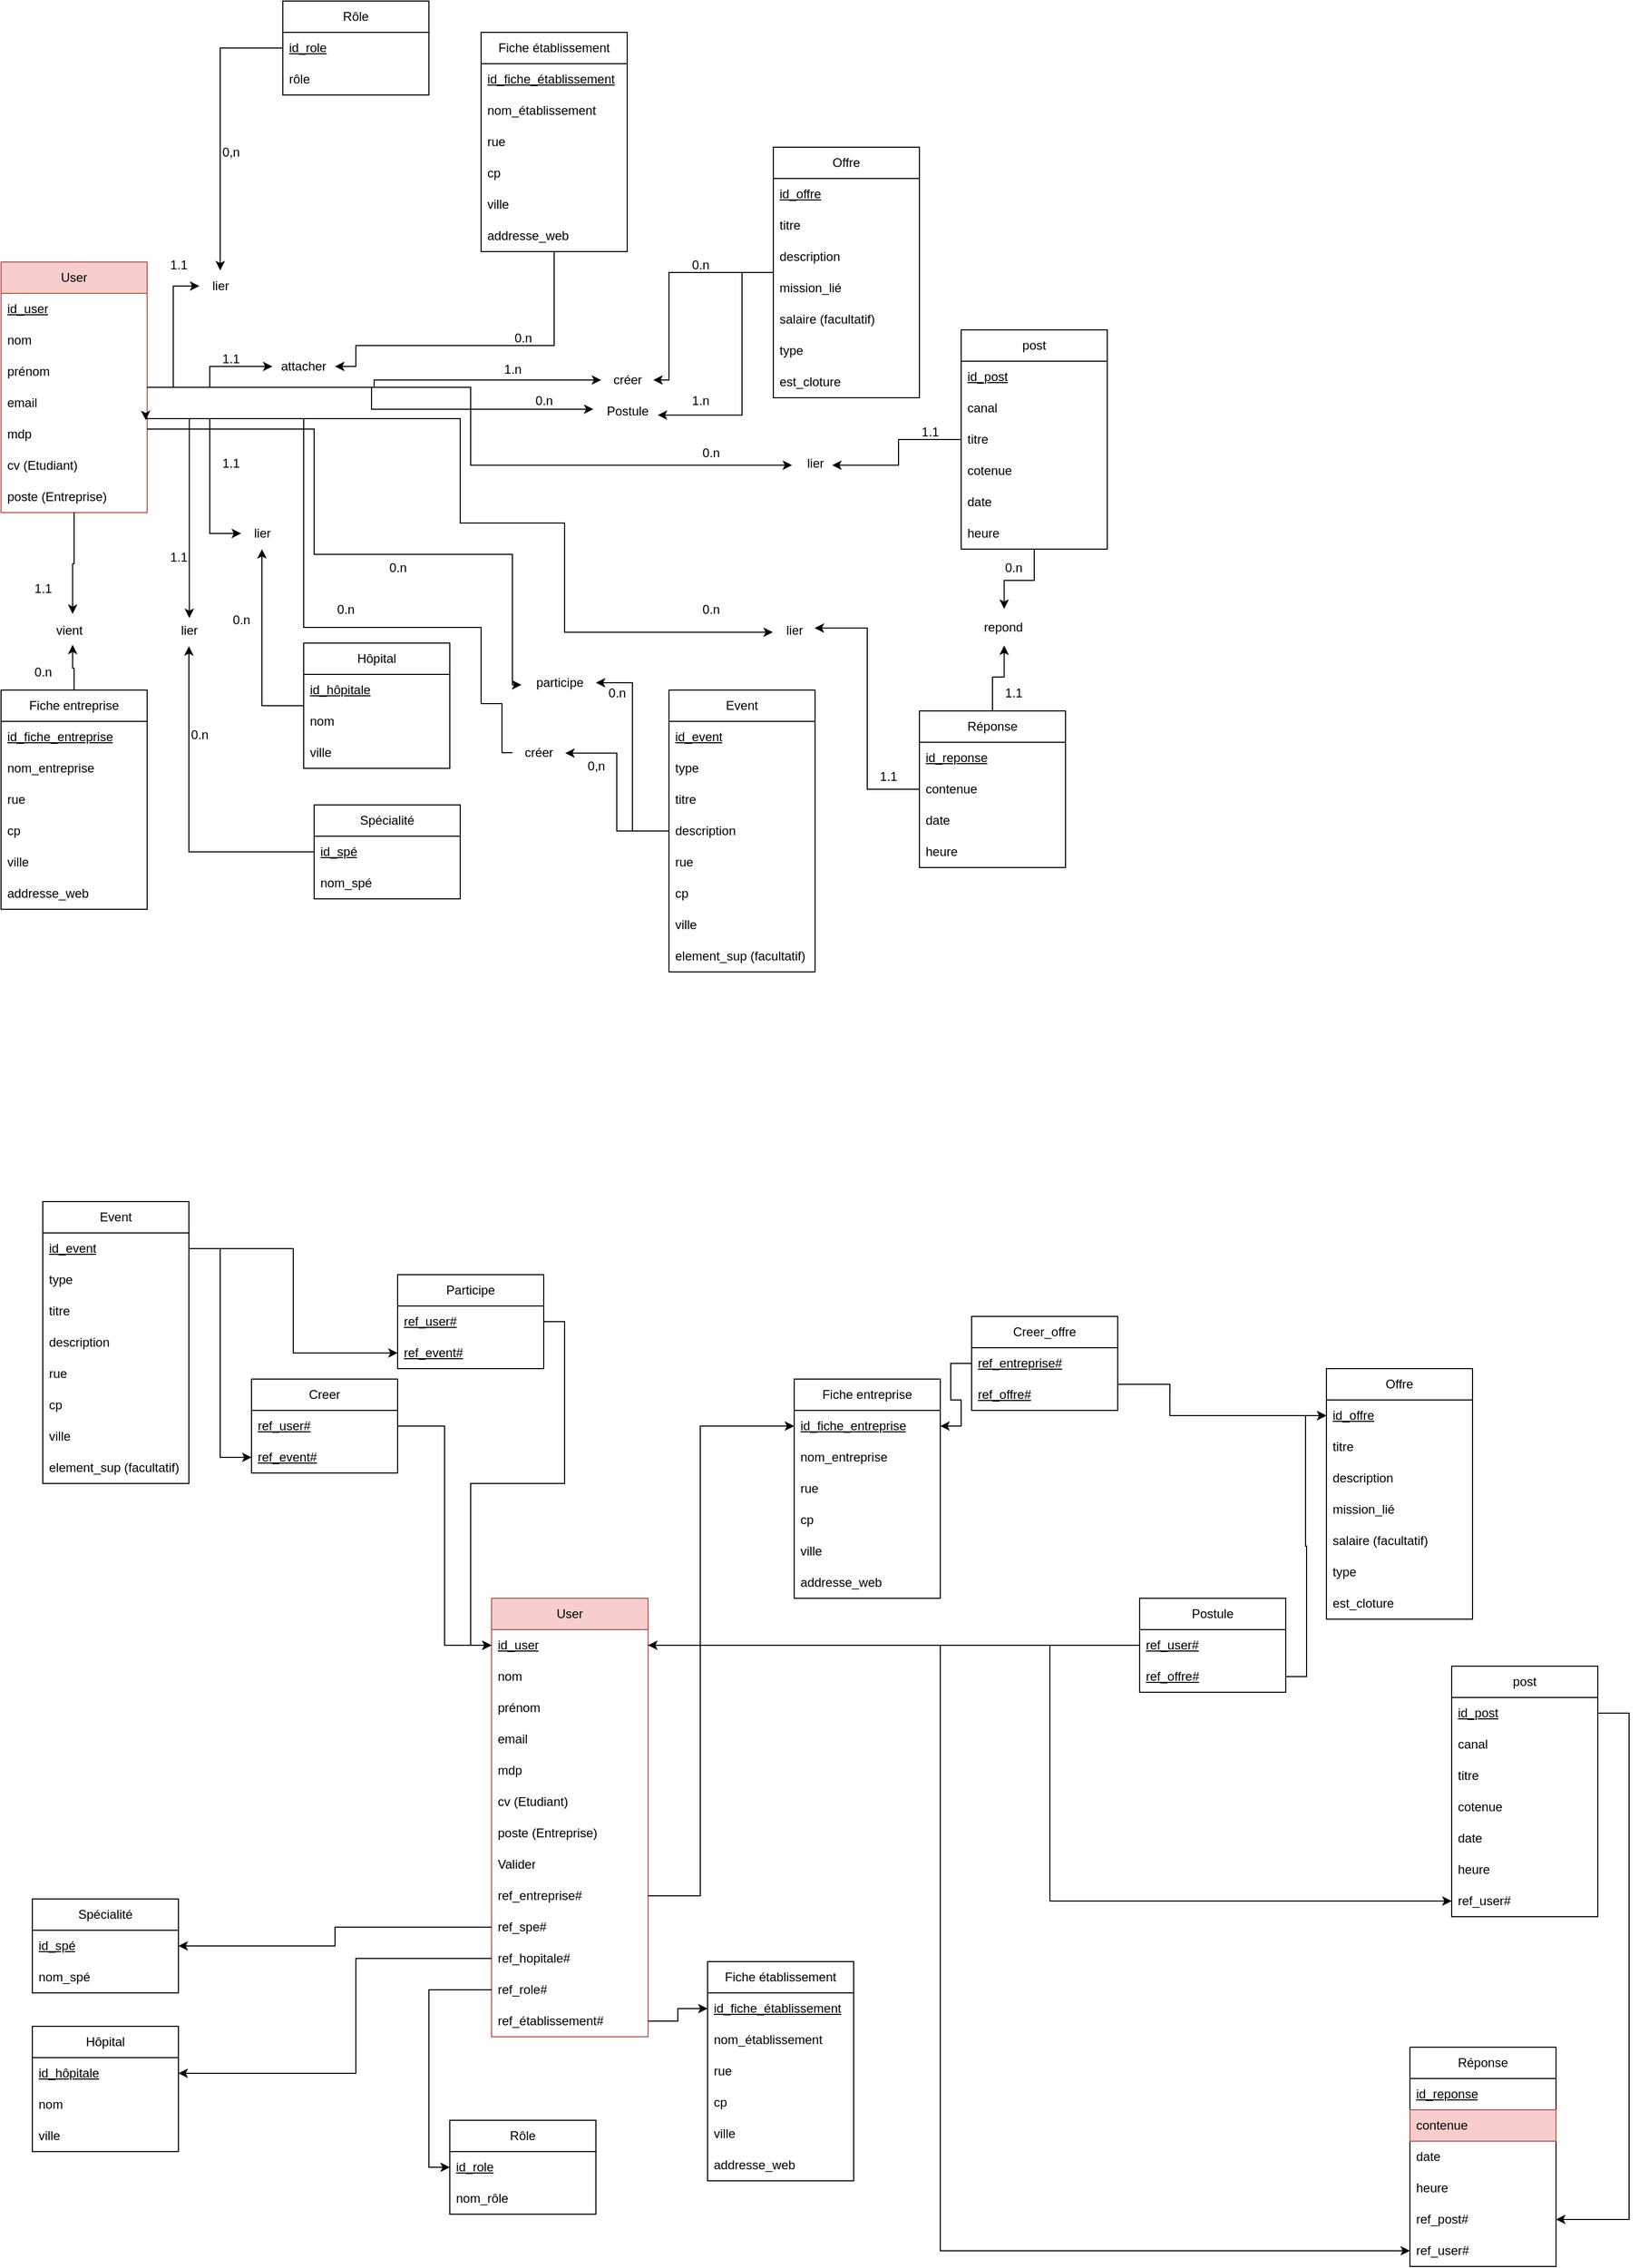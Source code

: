 <mxfile version="24.7.16">
  <diagram name="Page-1" id="-wVsmmJp9TrnULgvnyKh">
    <mxGraphModel dx="1050" dy="522" grid="1" gridSize="10" guides="1" tooltips="1" connect="1" arrows="1" fold="1" page="1" pageScale="1" pageWidth="827" pageHeight="1169" math="0" shadow="0">
      <root>
        <mxCell id="0" />
        <mxCell id="1" parent="0" />
        <mxCell id="snfOKOVf1y_rkoxr26cI-88" style="edgeStyle=orthogonalEdgeStyle;rounded=0;orthogonalLoop=1;jettySize=auto;html=1;" parent="1" source="snfOKOVf1y_rkoxr26cI-1" target="snfOKOVf1y_rkoxr26cI-86" edge="1">
          <mxGeometry relative="1" as="geometry" />
        </mxCell>
        <mxCell id="snfOKOVf1y_rkoxr26cI-96" style="edgeStyle=orthogonalEdgeStyle;rounded=0;orthogonalLoop=1;jettySize=auto;html=1;" parent="1" source="snfOKOVf1y_rkoxr26cI-1" target="snfOKOVf1y_rkoxr26cI-95" edge="1">
          <mxGeometry relative="1" as="geometry">
            <Array as="points">
              <mxPoint x="210" y="480" />
              <mxPoint x="210" y="590" />
            </Array>
          </mxGeometry>
        </mxCell>
        <mxCell id="snfOKOVf1y_rkoxr26cI-102" style="edgeStyle=orthogonalEdgeStyle;rounded=0;orthogonalLoop=1;jettySize=auto;html=1;entryX=0;entryY=0.5;entryDx=0;entryDy=0;" parent="1" source="snfOKOVf1y_rkoxr26cI-1" target="snfOKOVf1y_rkoxr26cI-54" edge="1">
          <mxGeometry relative="1" as="geometry" />
        </mxCell>
        <mxCell id="snfOKOVf1y_rkoxr26cI-111" style="edgeStyle=orthogonalEdgeStyle;rounded=0;orthogonalLoop=1;jettySize=auto;html=1;" parent="1" source="snfOKOVf1y_rkoxr26cI-1" target="snfOKOVf1y_rkoxr26cI-109" edge="1">
          <mxGeometry relative="1" as="geometry" />
        </mxCell>
        <mxCell id="snfOKOVf1y_rkoxr26cI-1" value="User" style="swimlane;fontStyle=0;childLayout=stackLayout;horizontal=1;startSize=30;horizontalStack=0;resizeParent=1;resizeParentMax=0;resizeLast=0;collapsible=1;marginBottom=0;whiteSpace=wrap;html=1;fillColor=#f8cecc;strokeColor=#b85450;" parent="1" vertex="1">
          <mxGeometry x="10" y="330" width="140" height="240" as="geometry" />
        </mxCell>
        <mxCell id="snfOKOVf1y_rkoxr26cI-19" value="id_user" style="text;strokeColor=none;fillColor=none;align=left;verticalAlign=middle;spacingLeft=4;spacingRight=4;overflow=hidden;points=[[0,0.5],[1,0.5]];portConstraint=eastwest;rotatable=0;whiteSpace=wrap;html=1;fontStyle=4" parent="snfOKOVf1y_rkoxr26cI-1" vertex="1">
          <mxGeometry y="30" width="140" height="30" as="geometry" />
        </mxCell>
        <mxCell id="snfOKOVf1y_rkoxr26cI-2" value="nom" style="text;strokeColor=none;fillColor=none;align=left;verticalAlign=middle;spacingLeft=4;spacingRight=4;overflow=hidden;points=[[0,0.5],[1,0.5]];portConstraint=eastwest;rotatable=0;whiteSpace=wrap;html=1;" parent="snfOKOVf1y_rkoxr26cI-1" vertex="1">
          <mxGeometry y="60" width="140" height="30" as="geometry" />
        </mxCell>
        <mxCell id="snfOKOVf1y_rkoxr26cI-3" value="prénom" style="text;strokeColor=none;fillColor=none;align=left;verticalAlign=middle;spacingLeft=4;spacingRight=4;overflow=hidden;points=[[0,0.5],[1,0.5]];portConstraint=eastwest;rotatable=0;whiteSpace=wrap;html=1;" parent="snfOKOVf1y_rkoxr26cI-1" vertex="1">
          <mxGeometry y="90" width="140" height="30" as="geometry" />
        </mxCell>
        <mxCell id="snfOKOVf1y_rkoxr26cI-4" value="email" style="text;strokeColor=none;fillColor=none;align=left;verticalAlign=middle;spacingLeft=4;spacingRight=4;overflow=hidden;points=[[0,0.5],[1,0.5]];portConstraint=eastwest;rotatable=0;whiteSpace=wrap;html=1;" parent="snfOKOVf1y_rkoxr26cI-1" vertex="1">
          <mxGeometry y="120" width="140" height="30" as="geometry" />
        </mxCell>
        <mxCell id="snfOKOVf1y_rkoxr26cI-5" value="mdp" style="text;strokeColor=none;fillColor=none;align=left;verticalAlign=middle;spacingLeft=4;spacingRight=4;overflow=hidden;points=[[0,0.5],[1,0.5]];portConstraint=eastwest;rotatable=0;whiteSpace=wrap;html=1;" parent="snfOKOVf1y_rkoxr26cI-1" vertex="1">
          <mxGeometry y="150" width="140" height="30" as="geometry" />
        </mxCell>
        <mxCell id="snfOKOVf1y_rkoxr26cI-11" value="cv (Etudiant)" style="text;strokeColor=none;fillColor=none;align=left;verticalAlign=middle;spacingLeft=4;spacingRight=4;overflow=hidden;points=[[0,0.5],[1,0.5]];portConstraint=eastwest;rotatable=0;whiteSpace=wrap;html=1;" parent="snfOKOVf1y_rkoxr26cI-1" vertex="1">
          <mxGeometry y="180" width="140" height="30" as="geometry" />
        </mxCell>
        <mxCell id="snfOKOVf1y_rkoxr26cI-12" value="poste (Entreprise)" style="text;strokeColor=none;fillColor=none;align=left;verticalAlign=middle;spacingLeft=4;spacingRight=4;overflow=hidden;points=[[0,0.5],[1,0.5]];portConstraint=eastwest;rotatable=0;whiteSpace=wrap;html=1;" parent="snfOKOVf1y_rkoxr26cI-1" vertex="1">
          <mxGeometry y="210" width="140" height="30" as="geometry" />
        </mxCell>
        <mxCell id="snfOKOVf1y_rkoxr26cI-87" style="edgeStyle=orthogonalEdgeStyle;rounded=0;orthogonalLoop=1;jettySize=auto;html=1;" parent="1" source="snfOKOVf1y_rkoxr26cI-15" target="snfOKOVf1y_rkoxr26cI-86" edge="1">
          <mxGeometry relative="1" as="geometry" />
        </mxCell>
        <mxCell id="snfOKOVf1y_rkoxr26cI-15" value="Rôle" style="swimlane;fontStyle=0;childLayout=stackLayout;horizontal=1;startSize=30;horizontalStack=0;resizeParent=1;resizeParentMax=0;resizeLast=0;collapsible=1;marginBottom=0;whiteSpace=wrap;html=1;" parent="1" vertex="1">
          <mxGeometry x="280" y="80" width="140" height="90" as="geometry" />
        </mxCell>
        <mxCell id="snfOKOVf1y_rkoxr26cI-16" value="id_role" style="text;strokeColor=none;fillColor=none;align=left;verticalAlign=middle;spacingLeft=4;spacingRight=4;overflow=hidden;points=[[0,0.5],[1,0.5]];portConstraint=eastwest;rotatable=0;whiteSpace=wrap;html=1;fontStyle=4" parent="snfOKOVf1y_rkoxr26cI-15" vertex="1">
          <mxGeometry y="30" width="140" height="30" as="geometry" />
        </mxCell>
        <mxCell id="snfOKOVf1y_rkoxr26cI-17" value="rôle" style="text;strokeColor=none;fillColor=none;align=left;verticalAlign=middle;spacingLeft=4;spacingRight=4;overflow=hidden;points=[[0,0.5],[1,0.5]];portConstraint=eastwest;rotatable=0;whiteSpace=wrap;html=1;" parent="snfOKOVf1y_rkoxr26cI-15" vertex="1">
          <mxGeometry y="60" width="140" height="30" as="geometry" />
        </mxCell>
        <mxCell id="snfOKOVf1y_rkoxr26cI-100" style="edgeStyle=orthogonalEdgeStyle;rounded=0;orthogonalLoop=1;jettySize=auto;html=1;" parent="1" source="snfOKOVf1y_rkoxr26cI-20" target="snfOKOVf1y_rkoxr26cI-98" edge="1">
          <mxGeometry relative="1" as="geometry" />
        </mxCell>
        <mxCell id="snfOKOVf1y_rkoxr26cI-20" value="Spécialité" style="swimlane;fontStyle=0;childLayout=stackLayout;horizontal=1;startSize=30;horizontalStack=0;resizeParent=1;resizeParentMax=0;resizeLast=0;collapsible=1;marginBottom=0;whiteSpace=wrap;html=1;" parent="1" vertex="1">
          <mxGeometry x="310" y="850" width="140" height="90" as="geometry" />
        </mxCell>
        <mxCell id="snfOKOVf1y_rkoxr26cI-21" value="id_spé" style="text;strokeColor=none;fillColor=none;align=left;verticalAlign=middle;spacingLeft=4;spacingRight=4;overflow=hidden;points=[[0,0.5],[1,0.5]];portConstraint=eastwest;rotatable=0;whiteSpace=wrap;html=1;fontStyle=4" parent="snfOKOVf1y_rkoxr26cI-20" vertex="1">
          <mxGeometry y="30" width="140" height="30" as="geometry" />
        </mxCell>
        <mxCell id="snfOKOVf1y_rkoxr26cI-22" value="nom_spé" style="text;strokeColor=none;fillColor=none;align=left;verticalAlign=middle;spacingLeft=4;spacingRight=4;overflow=hidden;points=[[0,0.5],[1,0.5]];portConstraint=eastwest;rotatable=0;whiteSpace=wrap;html=1;" parent="snfOKOVf1y_rkoxr26cI-20" vertex="1">
          <mxGeometry y="60" width="140" height="30" as="geometry" />
        </mxCell>
        <mxCell id="snfOKOVf1y_rkoxr26cI-97" style="edgeStyle=orthogonalEdgeStyle;rounded=0;orthogonalLoop=1;jettySize=auto;html=1;" parent="1" source="snfOKOVf1y_rkoxr26cI-24" target="snfOKOVf1y_rkoxr26cI-95" edge="1">
          <mxGeometry relative="1" as="geometry" />
        </mxCell>
        <mxCell id="snfOKOVf1y_rkoxr26cI-24" value="Hôpital" style="swimlane;fontStyle=0;childLayout=stackLayout;horizontal=1;startSize=30;horizontalStack=0;resizeParent=1;resizeParentMax=0;resizeLast=0;collapsible=1;marginBottom=0;whiteSpace=wrap;html=1;" parent="1" vertex="1">
          <mxGeometry x="300" y="695" width="140" height="120" as="geometry" />
        </mxCell>
        <mxCell id="snfOKOVf1y_rkoxr26cI-25" value="id_hôpitale" style="text;strokeColor=none;fillColor=none;align=left;verticalAlign=middle;spacingLeft=4;spacingRight=4;overflow=hidden;points=[[0,0.5],[1,0.5]];portConstraint=eastwest;rotatable=0;whiteSpace=wrap;html=1;fontStyle=4" parent="snfOKOVf1y_rkoxr26cI-24" vertex="1">
          <mxGeometry y="30" width="140" height="30" as="geometry" />
        </mxCell>
        <mxCell id="snfOKOVf1y_rkoxr26cI-26" value="nom" style="text;strokeColor=none;fillColor=none;align=left;verticalAlign=middle;spacingLeft=4;spacingRight=4;overflow=hidden;points=[[0,0.5],[1,0.5]];portConstraint=eastwest;rotatable=0;whiteSpace=wrap;html=1;" parent="snfOKOVf1y_rkoxr26cI-24" vertex="1">
          <mxGeometry y="60" width="140" height="30" as="geometry" />
        </mxCell>
        <mxCell id="snfOKOVf1y_rkoxr26cI-27" value="ville" style="text;strokeColor=none;fillColor=none;align=left;verticalAlign=middle;spacingLeft=4;spacingRight=4;overflow=hidden;points=[[0,0.5],[1,0.5]];portConstraint=eastwest;rotatable=0;whiteSpace=wrap;html=1;" parent="snfOKOVf1y_rkoxr26cI-24" vertex="1">
          <mxGeometry y="90" width="140" height="30" as="geometry" />
        </mxCell>
        <mxCell id="snfOKOVf1y_rkoxr26cI-29" value="Fiche entreprise" style="swimlane;fontStyle=0;childLayout=stackLayout;horizontal=1;startSize=30;horizontalStack=0;resizeParent=1;resizeParentMax=0;resizeLast=0;collapsible=1;marginBottom=0;whiteSpace=wrap;html=1;" parent="1" vertex="1">
          <mxGeometry x="10" y="740" width="140" height="210" as="geometry" />
        </mxCell>
        <mxCell id="snfOKOVf1y_rkoxr26cI-32" value="id_fiche_entreprise" style="text;strokeColor=none;fillColor=none;align=left;verticalAlign=middle;spacingLeft=4;spacingRight=4;overflow=hidden;points=[[0,0.5],[1,0.5]];portConstraint=eastwest;rotatable=0;whiteSpace=wrap;html=1;fontStyle=4" parent="snfOKOVf1y_rkoxr26cI-29" vertex="1">
          <mxGeometry y="30" width="140" height="30" as="geometry" />
        </mxCell>
        <mxCell id="snfOKOVf1y_rkoxr26cI-30" value="nom_entreprise" style="text;strokeColor=none;fillColor=none;align=left;verticalAlign=middle;spacingLeft=4;spacingRight=4;overflow=hidden;points=[[0,0.5],[1,0.5]];portConstraint=eastwest;rotatable=0;whiteSpace=wrap;html=1;" parent="snfOKOVf1y_rkoxr26cI-29" vertex="1">
          <mxGeometry y="60" width="140" height="30" as="geometry" />
        </mxCell>
        <mxCell id="snfOKOVf1y_rkoxr26cI-31" value="rue" style="text;strokeColor=none;fillColor=none;align=left;verticalAlign=middle;spacingLeft=4;spacingRight=4;overflow=hidden;points=[[0,0.5],[1,0.5]];portConstraint=eastwest;rotatable=0;whiteSpace=wrap;html=1;" parent="snfOKOVf1y_rkoxr26cI-29" vertex="1">
          <mxGeometry y="90" width="140" height="30" as="geometry" />
        </mxCell>
        <mxCell id="snfOKOVf1y_rkoxr26cI-34" value="cp" style="text;strokeColor=none;fillColor=none;align=left;verticalAlign=middle;spacingLeft=4;spacingRight=4;overflow=hidden;points=[[0,0.5],[1,0.5]];portConstraint=eastwest;rotatable=0;whiteSpace=wrap;html=1;" parent="snfOKOVf1y_rkoxr26cI-29" vertex="1">
          <mxGeometry y="120" width="140" height="30" as="geometry" />
        </mxCell>
        <mxCell id="snfOKOVf1y_rkoxr26cI-35" value="ville" style="text;strokeColor=none;fillColor=none;align=left;verticalAlign=middle;spacingLeft=4;spacingRight=4;overflow=hidden;points=[[0,0.5],[1,0.5]];portConstraint=eastwest;rotatable=0;whiteSpace=wrap;html=1;" parent="snfOKOVf1y_rkoxr26cI-29" vertex="1">
          <mxGeometry y="150" width="140" height="30" as="geometry" />
        </mxCell>
        <mxCell id="snfOKOVf1y_rkoxr26cI-36" value="addresse_web" style="text;strokeColor=none;fillColor=none;align=left;verticalAlign=middle;spacingLeft=4;spacingRight=4;overflow=hidden;points=[[0,0.5],[1,0.5]];portConstraint=eastwest;rotatable=0;whiteSpace=wrap;html=1;" parent="snfOKOVf1y_rkoxr26cI-29" vertex="1">
          <mxGeometry y="180" width="140" height="30" as="geometry" />
        </mxCell>
        <mxCell id="snfOKOVf1y_rkoxr26cI-56" style="edgeStyle=orthogonalEdgeStyle;rounded=0;orthogonalLoop=1;jettySize=auto;html=1;" parent="1" source="snfOKOVf1y_rkoxr26cI-47" target="snfOKOVf1y_rkoxr26cI-54" edge="1">
          <mxGeometry relative="1" as="geometry">
            <Array as="points">
              <mxPoint x="350" y="410" />
              <mxPoint x="350" y="430" />
            </Array>
          </mxGeometry>
        </mxCell>
        <mxCell id="snfOKOVf1y_rkoxr26cI-47" value="Fiche établissement" style="swimlane;fontStyle=0;childLayout=stackLayout;horizontal=1;startSize=30;horizontalStack=0;resizeParent=1;resizeParentMax=0;resizeLast=0;collapsible=1;marginBottom=0;whiteSpace=wrap;html=1;" parent="1" vertex="1">
          <mxGeometry x="470" y="110" width="140" height="210" as="geometry" />
        </mxCell>
        <mxCell id="snfOKOVf1y_rkoxr26cI-48" value="id_fiche_établissement" style="text;strokeColor=none;fillColor=none;align=left;verticalAlign=middle;spacingLeft=4;spacingRight=4;overflow=hidden;points=[[0,0.5],[1,0.5]];portConstraint=eastwest;rotatable=0;whiteSpace=wrap;html=1;fontStyle=4" parent="snfOKOVf1y_rkoxr26cI-47" vertex="1">
          <mxGeometry y="30" width="140" height="30" as="geometry" />
        </mxCell>
        <mxCell id="snfOKOVf1y_rkoxr26cI-49" value="nom_établissement" style="text;strokeColor=none;fillColor=none;align=left;verticalAlign=middle;spacingLeft=4;spacingRight=4;overflow=hidden;points=[[0,0.5],[1,0.5]];portConstraint=eastwest;rotatable=0;whiteSpace=wrap;html=1;" parent="snfOKOVf1y_rkoxr26cI-47" vertex="1">
          <mxGeometry y="60" width="140" height="30" as="geometry" />
        </mxCell>
        <mxCell id="snfOKOVf1y_rkoxr26cI-50" value="rue" style="text;strokeColor=none;fillColor=none;align=left;verticalAlign=middle;spacingLeft=4;spacingRight=4;overflow=hidden;points=[[0,0.5],[1,0.5]];portConstraint=eastwest;rotatable=0;whiteSpace=wrap;html=1;" parent="snfOKOVf1y_rkoxr26cI-47" vertex="1">
          <mxGeometry y="90" width="140" height="30" as="geometry" />
        </mxCell>
        <mxCell id="snfOKOVf1y_rkoxr26cI-51" value="cp" style="text;strokeColor=none;fillColor=none;align=left;verticalAlign=middle;spacingLeft=4;spacingRight=4;overflow=hidden;points=[[0,0.5],[1,0.5]];portConstraint=eastwest;rotatable=0;whiteSpace=wrap;html=1;" parent="snfOKOVf1y_rkoxr26cI-47" vertex="1">
          <mxGeometry y="120" width="140" height="30" as="geometry" />
        </mxCell>
        <mxCell id="snfOKOVf1y_rkoxr26cI-52" value="ville" style="text;strokeColor=none;fillColor=none;align=left;verticalAlign=middle;spacingLeft=4;spacingRight=4;overflow=hidden;points=[[0,0.5],[1,0.5]];portConstraint=eastwest;rotatable=0;whiteSpace=wrap;html=1;" parent="snfOKOVf1y_rkoxr26cI-47" vertex="1">
          <mxGeometry y="150" width="140" height="30" as="geometry" />
        </mxCell>
        <mxCell id="snfOKOVf1y_rkoxr26cI-53" value="addresse_web" style="text;strokeColor=none;fillColor=none;align=left;verticalAlign=middle;spacingLeft=4;spacingRight=4;overflow=hidden;points=[[0,0.5],[1,0.5]];portConstraint=eastwest;rotatable=0;whiteSpace=wrap;html=1;" parent="snfOKOVf1y_rkoxr26cI-47" vertex="1">
          <mxGeometry y="180" width="140" height="30" as="geometry" />
        </mxCell>
        <mxCell id="snfOKOVf1y_rkoxr26cI-54" value="attacher" style="text;html=1;align=center;verticalAlign=middle;whiteSpace=wrap;rounded=0;" parent="1" vertex="1">
          <mxGeometry x="270" y="415" width="60" height="30" as="geometry" />
        </mxCell>
        <mxCell id="snfOKOVf1y_rkoxr26cI-110" style="edgeStyle=orthogonalEdgeStyle;rounded=0;orthogonalLoop=1;jettySize=auto;html=1;" parent="1" source="snfOKOVf1y_rkoxr26cI-57" target="snfOKOVf1y_rkoxr26cI-109" edge="1">
          <mxGeometry relative="1" as="geometry">
            <Array as="points">
              <mxPoint x="650" y="340" />
              <mxPoint x="650" y="443" />
            </Array>
          </mxGeometry>
        </mxCell>
        <mxCell id="snfOKOVf1y_rkoxr26cI-57" value="Offre" style="swimlane;fontStyle=0;childLayout=stackLayout;horizontal=1;startSize=30;horizontalStack=0;resizeParent=1;resizeParentMax=0;resizeLast=0;collapsible=1;marginBottom=0;whiteSpace=wrap;html=1;" parent="1" vertex="1">
          <mxGeometry x="750" y="220" width="140" height="240" as="geometry" />
        </mxCell>
        <mxCell id="snfOKOVf1y_rkoxr26cI-58" value="id_offre" style="text;strokeColor=none;fillColor=none;align=left;verticalAlign=middle;spacingLeft=4;spacingRight=4;overflow=hidden;points=[[0,0.5],[1,0.5]];portConstraint=eastwest;rotatable=0;whiteSpace=wrap;html=1;fontStyle=4" parent="snfOKOVf1y_rkoxr26cI-57" vertex="1">
          <mxGeometry y="30" width="140" height="30" as="geometry" />
        </mxCell>
        <mxCell id="snfOKOVf1y_rkoxr26cI-59" value="titre" style="text;strokeColor=none;fillColor=none;align=left;verticalAlign=middle;spacingLeft=4;spacingRight=4;overflow=hidden;points=[[0,0.5],[1,0.5]];portConstraint=eastwest;rotatable=0;whiteSpace=wrap;html=1;" parent="snfOKOVf1y_rkoxr26cI-57" vertex="1">
          <mxGeometry y="60" width="140" height="30" as="geometry" />
        </mxCell>
        <mxCell id="snfOKOVf1y_rkoxr26cI-60" value="description" style="text;strokeColor=none;fillColor=none;align=left;verticalAlign=middle;spacingLeft=4;spacingRight=4;overflow=hidden;points=[[0,0.5],[1,0.5]];portConstraint=eastwest;rotatable=0;whiteSpace=wrap;html=1;" parent="snfOKOVf1y_rkoxr26cI-57" vertex="1">
          <mxGeometry y="90" width="140" height="30" as="geometry" />
        </mxCell>
        <mxCell id="snfOKOVf1y_rkoxr26cI-61" value="mission_lié" style="text;strokeColor=none;fillColor=none;align=left;verticalAlign=middle;spacingLeft=4;spacingRight=4;overflow=hidden;points=[[0,0.5],[1,0.5]];portConstraint=eastwest;rotatable=0;whiteSpace=wrap;html=1;" parent="snfOKOVf1y_rkoxr26cI-57" vertex="1">
          <mxGeometry y="120" width="140" height="30" as="geometry" />
        </mxCell>
        <mxCell id="snfOKOVf1y_rkoxr26cI-62" value="salaire (facultatif)" style="text;strokeColor=none;fillColor=none;align=left;verticalAlign=middle;spacingLeft=4;spacingRight=4;overflow=hidden;points=[[0,0.5],[1,0.5]];portConstraint=eastwest;rotatable=0;whiteSpace=wrap;html=1;" parent="snfOKOVf1y_rkoxr26cI-57" vertex="1">
          <mxGeometry y="150" width="140" height="30" as="geometry" />
        </mxCell>
        <mxCell id="snfOKOVf1y_rkoxr26cI-63" value="type" style="text;strokeColor=none;fillColor=none;align=left;verticalAlign=middle;spacingLeft=4;spacingRight=4;overflow=hidden;points=[[0,0.5],[1,0.5]];portConstraint=eastwest;rotatable=0;whiteSpace=wrap;html=1;" parent="snfOKOVf1y_rkoxr26cI-57" vertex="1">
          <mxGeometry y="180" width="140" height="30" as="geometry" />
        </mxCell>
        <mxCell id="snfOKOVf1y_rkoxr26cI-64" value="est_cloture" style="text;strokeColor=none;fillColor=none;align=left;verticalAlign=middle;spacingLeft=4;spacingRight=4;overflow=hidden;points=[[0,0.5],[1,0.5]];portConstraint=eastwest;rotatable=0;whiteSpace=wrap;html=1;" parent="snfOKOVf1y_rkoxr26cI-57" vertex="1">
          <mxGeometry y="210" width="140" height="30" as="geometry" />
        </mxCell>
        <mxCell id="snfOKOVf1y_rkoxr26cI-108" style="edgeStyle=orthogonalEdgeStyle;rounded=0;orthogonalLoop=1;jettySize=auto;html=1;" parent="1" source="snfOKOVf1y_rkoxr26cI-65" target="snfOKOVf1y_rkoxr26cI-106" edge="1">
          <mxGeometry relative="1" as="geometry" />
        </mxCell>
        <mxCell id="snfOKOVf1y_rkoxr26cI-65" value="Event" style="swimlane;fontStyle=0;childLayout=stackLayout;horizontal=1;startSize=30;horizontalStack=0;resizeParent=1;resizeParentMax=0;resizeLast=0;collapsible=1;marginBottom=0;whiteSpace=wrap;html=1;" parent="1" vertex="1">
          <mxGeometry x="650" y="740" width="140" height="270" as="geometry" />
        </mxCell>
        <mxCell id="snfOKOVf1y_rkoxr26cI-66" value="id_event" style="text;strokeColor=none;fillColor=none;align=left;verticalAlign=middle;spacingLeft=4;spacingRight=4;overflow=hidden;points=[[0,0.5],[1,0.5]];portConstraint=eastwest;rotatable=0;whiteSpace=wrap;html=1;fontStyle=4" parent="snfOKOVf1y_rkoxr26cI-65" vertex="1">
          <mxGeometry y="30" width="140" height="30" as="geometry" />
        </mxCell>
        <mxCell id="snfOKOVf1y_rkoxr26cI-67" value="type" style="text;strokeColor=none;fillColor=none;align=left;verticalAlign=middle;spacingLeft=4;spacingRight=4;overflow=hidden;points=[[0,0.5],[1,0.5]];portConstraint=eastwest;rotatable=0;whiteSpace=wrap;html=1;" parent="snfOKOVf1y_rkoxr26cI-65" vertex="1">
          <mxGeometry y="60" width="140" height="30" as="geometry" />
        </mxCell>
        <mxCell id="snfOKOVf1y_rkoxr26cI-68" value="titre" style="text;strokeColor=none;fillColor=none;align=left;verticalAlign=middle;spacingLeft=4;spacingRight=4;overflow=hidden;points=[[0,0.5],[1,0.5]];portConstraint=eastwest;rotatable=0;whiteSpace=wrap;html=1;" parent="snfOKOVf1y_rkoxr26cI-65" vertex="1">
          <mxGeometry y="90" width="140" height="30" as="geometry" />
        </mxCell>
        <mxCell id="snfOKOVf1y_rkoxr26cI-69" value="description" style="text;strokeColor=none;fillColor=none;align=left;verticalAlign=middle;spacingLeft=4;spacingRight=4;overflow=hidden;points=[[0,0.5],[1,0.5]];portConstraint=eastwest;rotatable=0;whiteSpace=wrap;html=1;" parent="snfOKOVf1y_rkoxr26cI-65" vertex="1">
          <mxGeometry y="120" width="140" height="30" as="geometry" />
        </mxCell>
        <mxCell id="snfOKOVf1y_rkoxr26cI-70" value="rue" style="text;strokeColor=none;fillColor=none;align=left;verticalAlign=middle;spacingLeft=4;spacingRight=4;overflow=hidden;points=[[0,0.5],[1,0.5]];portConstraint=eastwest;rotatable=0;whiteSpace=wrap;html=1;" parent="snfOKOVf1y_rkoxr26cI-65" vertex="1">
          <mxGeometry y="150" width="140" height="30" as="geometry" />
        </mxCell>
        <mxCell id="snfOKOVf1y_rkoxr26cI-71" value="cp" style="text;strokeColor=none;fillColor=none;align=left;verticalAlign=middle;spacingLeft=4;spacingRight=4;overflow=hidden;points=[[0,0.5],[1,0.5]];portConstraint=eastwest;rotatable=0;whiteSpace=wrap;html=1;" parent="snfOKOVf1y_rkoxr26cI-65" vertex="1">
          <mxGeometry y="180" width="140" height="30" as="geometry" />
        </mxCell>
        <mxCell id="snfOKOVf1y_rkoxr26cI-72" value="ville" style="text;strokeColor=none;fillColor=none;align=left;verticalAlign=middle;spacingLeft=4;spacingRight=4;overflow=hidden;points=[[0,0.5],[1,0.5]];portConstraint=eastwest;rotatable=0;whiteSpace=wrap;html=1;" parent="snfOKOVf1y_rkoxr26cI-65" vertex="1">
          <mxGeometry y="210" width="140" height="30" as="geometry" />
        </mxCell>
        <mxCell id="snfOKOVf1y_rkoxr26cI-73" value="element_sup (facultatif)" style="text;strokeColor=none;fillColor=none;align=left;verticalAlign=middle;spacingLeft=4;spacingRight=4;overflow=hidden;points=[[0,0.5],[1,0.5]];portConstraint=eastwest;rotatable=0;whiteSpace=wrap;html=1;" parent="snfOKOVf1y_rkoxr26cI-65" vertex="1">
          <mxGeometry y="240" width="140" height="30" as="geometry" />
        </mxCell>
        <mxCell id="snfOKOVf1y_rkoxr26cI-74" value="post" style="swimlane;fontStyle=0;childLayout=stackLayout;horizontal=1;startSize=30;horizontalStack=0;resizeParent=1;resizeParentMax=0;resizeLast=0;collapsible=1;marginBottom=0;whiteSpace=wrap;html=1;" parent="1" vertex="1">
          <mxGeometry x="930" y="395" width="140" height="210" as="geometry" />
        </mxCell>
        <mxCell id="snfOKOVf1y_rkoxr26cI-75" value="id_post" style="text;strokeColor=none;fillColor=none;align=left;verticalAlign=middle;spacingLeft=4;spacingRight=4;overflow=hidden;points=[[0,0.5],[1,0.5]];portConstraint=eastwest;rotatable=0;whiteSpace=wrap;html=1;fontStyle=4" parent="snfOKOVf1y_rkoxr26cI-74" vertex="1">
          <mxGeometry y="30" width="140" height="30" as="geometry" />
        </mxCell>
        <mxCell id="snfOKOVf1y_rkoxr26cI-76" value="canal" style="text;strokeColor=none;fillColor=none;align=left;verticalAlign=middle;spacingLeft=4;spacingRight=4;overflow=hidden;points=[[0,0.5],[1,0.5]];portConstraint=eastwest;rotatable=0;whiteSpace=wrap;html=1;" parent="snfOKOVf1y_rkoxr26cI-74" vertex="1">
          <mxGeometry y="60" width="140" height="30" as="geometry" />
        </mxCell>
        <mxCell id="snfOKOVf1y_rkoxr26cI-77" value="titre" style="text;strokeColor=none;fillColor=none;align=left;verticalAlign=middle;spacingLeft=4;spacingRight=4;overflow=hidden;points=[[0,0.5],[1,0.5]];portConstraint=eastwest;rotatable=0;whiteSpace=wrap;html=1;" parent="snfOKOVf1y_rkoxr26cI-74" vertex="1">
          <mxGeometry y="90" width="140" height="30" as="geometry" />
        </mxCell>
        <mxCell id="snfOKOVf1y_rkoxr26cI-78" value="cotenue" style="text;strokeColor=none;fillColor=none;align=left;verticalAlign=middle;spacingLeft=4;spacingRight=4;overflow=hidden;points=[[0,0.5],[1,0.5]];portConstraint=eastwest;rotatable=0;whiteSpace=wrap;html=1;" parent="snfOKOVf1y_rkoxr26cI-74" vertex="1">
          <mxGeometry y="120" width="140" height="30" as="geometry" />
        </mxCell>
        <mxCell id="snfOKOVf1y_rkoxr26cI-79" value="date" style="text;strokeColor=none;fillColor=none;align=left;verticalAlign=middle;spacingLeft=4;spacingRight=4;overflow=hidden;points=[[0,0.5],[1,0.5]];portConstraint=eastwest;rotatable=0;whiteSpace=wrap;html=1;" parent="snfOKOVf1y_rkoxr26cI-74" vertex="1">
          <mxGeometry y="150" width="140" height="30" as="geometry" />
        </mxCell>
        <mxCell id="snfOKOVf1y_rkoxr26cI-80" value="heure" style="text;strokeColor=none;fillColor=none;align=left;verticalAlign=middle;spacingLeft=4;spacingRight=4;overflow=hidden;points=[[0,0.5],[1,0.5]];portConstraint=eastwest;rotatable=0;whiteSpace=wrap;html=1;" parent="snfOKOVf1y_rkoxr26cI-74" vertex="1">
          <mxGeometry y="180" width="140" height="30" as="geometry" />
        </mxCell>
        <mxCell id="snfOKOVf1y_rkoxr26cI-81" value="Réponse" style="swimlane;fontStyle=0;childLayout=stackLayout;horizontal=1;startSize=30;horizontalStack=0;resizeParent=1;resizeParentMax=0;resizeLast=0;collapsible=1;marginBottom=0;whiteSpace=wrap;html=1;" parent="1" vertex="1">
          <mxGeometry x="890" y="760" width="140" height="150" as="geometry" />
        </mxCell>
        <mxCell id="snfOKOVf1y_rkoxr26cI-82" value="id_reponse" style="text;strokeColor=none;fillColor=none;align=left;verticalAlign=middle;spacingLeft=4;spacingRight=4;overflow=hidden;points=[[0,0.5],[1,0.5]];portConstraint=eastwest;rotatable=0;whiteSpace=wrap;html=1;fontStyle=4" parent="snfOKOVf1y_rkoxr26cI-81" vertex="1">
          <mxGeometry y="30" width="140" height="30" as="geometry" />
        </mxCell>
        <mxCell id="snfOKOVf1y_rkoxr26cI-83" value="contenue" style="text;strokeColor=none;fillColor=none;align=left;verticalAlign=middle;spacingLeft=4;spacingRight=4;overflow=hidden;points=[[0,0.5],[1,0.5]];portConstraint=eastwest;rotatable=0;whiteSpace=wrap;html=1;" parent="snfOKOVf1y_rkoxr26cI-81" vertex="1">
          <mxGeometry y="60" width="140" height="30" as="geometry" />
        </mxCell>
        <mxCell id="snfOKOVf1y_rkoxr26cI-84" value="date" style="text;strokeColor=none;fillColor=none;align=left;verticalAlign=middle;spacingLeft=4;spacingRight=4;overflow=hidden;points=[[0,0.5],[1,0.5]];portConstraint=eastwest;rotatable=0;whiteSpace=wrap;html=1;" parent="snfOKOVf1y_rkoxr26cI-81" vertex="1">
          <mxGeometry y="90" width="140" height="30" as="geometry" />
        </mxCell>
        <mxCell id="snfOKOVf1y_rkoxr26cI-85" value="heure" style="text;strokeColor=none;fillColor=none;align=left;verticalAlign=middle;spacingLeft=4;spacingRight=4;overflow=hidden;points=[[0,0.5],[1,0.5]];portConstraint=eastwest;rotatable=0;whiteSpace=wrap;html=1;" parent="snfOKOVf1y_rkoxr26cI-81" vertex="1">
          <mxGeometry y="120" width="140" height="30" as="geometry" />
        </mxCell>
        <mxCell id="snfOKOVf1y_rkoxr26cI-86" value="lier" style="text;html=1;align=center;verticalAlign=middle;resizable=0;points=[];autosize=1;strokeColor=none;fillColor=none;" parent="1" vertex="1">
          <mxGeometry x="200" y="338" width="40" height="30" as="geometry" />
        </mxCell>
        <mxCell id="snfOKOVf1y_rkoxr26cI-89" value="vient" style="text;html=1;align=center;verticalAlign=middle;resizable=0;points=[];autosize=1;strokeColor=none;fillColor=none;" parent="1" vertex="1">
          <mxGeometry x="50" y="668" width="50" height="30" as="geometry" />
        </mxCell>
        <mxCell id="snfOKOVf1y_rkoxr26cI-90" style="edgeStyle=orthogonalEdgeStyle;rounded=0;orthogonalLoop=1;jettySize=auto;html=1;entryX=0.572;entryY=-0.033;entryDx=0;entryDy=0;entryPerimeter=0;" parent="1" source="snfOKOVf1y_rkoxr26cI-1" target="snfOKOVf1y_rkoxr26cI-89" edge="1">
          <mxGeometry relative="1" as="geometry" />
        </mxCell>
        <mxCell id="snfOKOVf1y_rkoxr26cI-91" style="edgeStyle=orthogonalEdgeStyle;rounded=0;orthogonalLoop=1;jettySize=auto;html=1;entryX=0.572;entryY=0.953;entryDx=0;entryDy=0;entryPerimeter=0;" parent="1" source="snfOKOVf1y_rkoxr26cI-29" target="snfOKOVf1y_rkoxr26cI-89" edge="1">
          <mxGeometry relative="1" as="geometry" />
        </mxCell>
        <mxCell id="snfOKOVf1y_rkoxr26cI-95" value="lier" style="text;html=1;align=center;verticalAlign=middle;resizable=0;points=[];autosize=1;strokeColor=none;fillColor=none;" parent="1" vertex="1">
          <mxGeometry x="240" y="575" width="40" height="30" as="geometry" />
        </mxCell>
        <mxCell id="snfOKOVf1y_rkoxr26cI-98" value="lier" style="text;html=1;align=center;verticalAlign=middle;resizable=0;points=[];autosize=1;strokeColor=none;fillColor=none;" parent="1" vertex="1">
          <mxGeometry x="170" y="668" width="40" height="30" as="geometry" />
        </mxCell>
        <mxCell id="snfOKOVf1y_rkoxr26cI-99" style="edgeStyle=orthogonalEdgeStyle;rounded=0;orthogonalLoop=1;jettySize=auto;html=1;entryX=0.51;entryY=0.1;entryDx=0;entryDy=0;entryPerimeter=0;" parent="1" source="snfOKOVf1y_rkoxr26cI-1" target="snfOKOVf1y_rkoxr26cI-98" edge="1">
          <mxGeometry relative="1" as="geometry">
            <Array as="points">
              <mxPoint x="190" y="480" />
            </Array>
          </mxGeometry>
        </mxCell>
        <mxCell id="snfOKOVf1y_rkoxr26cI-103" value="créer" style="text;html=1;align=center;verticalAlign=middle;resizable=0;points=[];autosize=1;strokeColor=none;fillColor=none;" parent="1" vertex="1">
          <mxGeometry x="500" y="785" width="50" height="30" as="geometry" />
        </mxCell>
        <mxCell id="snfOKOVf1y_rkoxr26cI-104" style="edgeStyle=orthogonalEdgeStyle;rounded=0;orthogonalLoop=1;jettySize=auto;html=1;entryX=1.012;entryY=0.513;entryDx=0;entryDy=0;entryPerimeter=0;" parent="1" source="snfOKOVf1y_rkoxr26cI-65" target="snfOKOVf1y_rkoxr26cI-103" edge="1">
          <mxGeometry relative="1" as="geometry" />
        </mxCell>
        <mxCell id="snfOKOVf1y_rkoxr26cI-105" style="edgeStyle=orthogonalEdgeStyle;rounded=0;orthogonalLoop=1;jettySize=auto;html=1;entryX=0.991;entryY=0.047;entryDx=0;entryDy=0;entryPerimeter=0;" parent="1" source="snfOKOVf1y_rkoxr26cI-103" target="snfOKOVf1y_rkoxr26cI-5" edge="1">
          <mxGeometry relative="1" as="geometry">
            <Array as="points">
              <mxPoint x="490" y="800" />
              <mxPoint x="490" y="753" />
              <mxPoint x="470" y="753" />
              <mxPoint x="470" y="680" />
              <mxPoint x="300" y="680" />
              <mxPoint x="300" y="480" />
              <mxPoint x="149" y="480" />
            </Array>
          </mxGeometry>
        </mxCell>
        <mxCell id="snfOKOVf1y_rkoxr26cI-106" value="participe" style="text;html=1;align=center;verticalAlign=middle;resizable=0;points=[];autosize=1;strokeColor=none;fillColor=none;" parent="1" vertex="1">
          <mxGeometry x="510" y="718" width="70" height="30" as="geometry" />
        </mxCell>
        <mxCell id="snfOKOVf1y_rkoxr26cI-107" style="edgeStyle=orthogonalEdgeStyle;rounded=0;orthogonalLoop=1;jettySize=auto;html=1;entryX=-0.02;entryY=0.567;entryDx=0;entryDy=0;entryPerimeter=0;" parent="1" source="snfOKOVf1y_rkoxr26cI-1" target="snfOKOVf1y_rkoxr26cI-106" edge="1">
          <mxGeometry relative="1" as="geometry">
            <mxPoint x="520" y="733" as="targetPoint" />
            <Array as="points">
              <mxPoint x="310" y="490" />
              <mxPoint x="310" y="610" />
              <mxPoint x="500" y="610" />
              <mxPoint x="500" y="735" />
            </Array>
          </mxGeometry>
        </mxCell>
        <mxCell id="snfOKOVf1y_rkoxr26cI-109" value="créer" style="text;html=1;align=center;verticalAlign=middle;resizable=0;points=[];autosize=1;strokeColor=none;fillColor=none;" parent="1" vertex="1">
          <mxGeometry x="585" y="428" width="50" height="30" as="geometry" />
        </mxCell>
        <mxCell id="snfOKOVf1y_rkoxr26cI-112" value="Postule" style="text;html=1;align=center;verticalAlign=middle;resizable=0;points=[];autosize=1;strokeColor=none;fillColor=none;" parent="1" vertex="1">
          <mxGeometry x="580" y="458" width="60" height="30" as="geometry" />
        </mxCell>
        <mxCell id="snfOKOVf1y_rkoxr26cI-113" style="edgeStyle=orthogonalEdgeStyle;rounded=0;orthogonalLoop=1;jettySize=auto;html=1;entryX=0.988;entryY=0.62;entryDx=0;entryDy=0;entryPerimeter=0;" parent="1" source="snfOKOVf1y_rkoxr26cI-57" target="snfOKOVf1y_rkoxr26cI-112" edge="1">
          <mxGeometry relative="1" as="geometry">
            <Array as="points">
              <mxPoint x="720" y="340" />
              <mxPoint x="720" y="477" />
            </Array>
          </mxGeometry>
        </mxCell>
        <mxCell id="snfOKOVf1y_rkoxr26cI-114" style="edgeStyle=orthogonalEdgeStyle;rounded=0;orthogonalLoop=1;jettySize=auto;html=1;entryX=-0.04;entryY=0.433;entryDx=0;entryDy=0;entryPerimeter=0;" parent="1" source="snfOKOVf1y_rkoxr26cI-1" target="snfOKOVf1y_rkoxr26cI-112" edge="1">
          <mxGeometry relative="1" as="geometry" />
        </mxCell>
        <mxCell id="snfOKOVf1y_rkoxr26cI-115" value="lier" style="text;html=1;align=center;verticalAlign=middle;resizable=0;points=[];autosize=1;strokeColor=none;fillColor=none;" parent="1" vertex="1">
          <mxGeometry x="770" y="508" width="40" height="30" as="geometry" />
        </mxCell>
        <mxCell id="snfOKOVf1y_rkoxr26cI-116" value="lier" style="text;html=1;align=center;verticalAlign=middle;resizable=0;points=[];autosize=1;strokeColor=none;fillColor=none;" parent="1" vertex="1">
          <mxGeometry x="750" y="668" width="40" height="30" as="geometry" />
        </mxCell>
        <mxCell id="snfOKOVf1y_rkoxr26cI-117" value="repond" style="text;html=1;align=center;verticalAlign=middle;resizable=0;points=[];autosize=1;strokeColor=none;fillColor=none;" parent="1" vertex="1">
          <mxGeometry x="940" y="665" width="60" height="30" as="geometry" />
        </mxCell>
        <mxCell id="snfOKOVf1y_rkoxr26cI-118" style="edgeStyle=orthogonalEdgeStyle;rounded=0;orthogonalLoop=1;jettySize=auto;html=1;entryX=0.99;entryY=0.42;entryDx=0;entryDy=0;entryPerimeter=0;" parent="1" source="snfOKOVf1y_rkoxr26cI-81" target="snfOKOVf1y_rkoxr26cI-116" edge="1">
          <mxGeometry relative="1" as="geometry" />
        </mxCell>
        <mxCell id="snfOKOVf1y_rkoxr26cI-119" style="edgeStyle=orthogonalEdgeStyle;rounded=0;orthogonalLoop=1;jettySize=auto;html=1;entryX=0.91;entryY=0.553;entryDx=0;entryDy=0;entryPerimeter=0;" parent="1" source="snfOKOVf1y_rkoxr26cI-74" target="snfOKOVf1y_rkoxr26cI-115" edge="1">
          <mxGeometry relative="1" as="geometry" />
        </mxCell>
        <mxCell id="snfOKOVf1y_rkoxr26cI-120" style="edgeStyle=orthogonalEdgeStyle;rounded=0;orthogonalLoop=1;jettySize=auto;html=1;entryX=-0.05;entryY=0.553;entryDx=0;entryDy=0;entryPerimeter=0;" parent="1" source="snfOKOVf1y_rkoxr26cI-1" target="snfOKOVf1y_rkoxr26cI-115" edge="1">
          <mxGeometry relative="1" as="geometry" />
        </mxCell>
        <mxCell id="snfOKOVf1y_rkoxr26cI-121" style="edgeStyle=orthogonalEdgeStyle;rounded=0;orthogonalLoop=1;jettySize=auto;html=1;entryX=-0.01;entryY=0.553;entryDx=0;entryDy=0;entryPerimeter=0;" parent="1" source="snfOKOVf1y_rkoxr26cI-1" target="snfOKOVf1y_rkoxr26cI-116" edge="1">
          <mxGeometry relative="1" as="geometry">
            <Array as="points">
              <mxPoint x="450" y="480" />
              <mxPoint x="450" y="580" />
              <mxPoint x="550" y="580" />
              <mxPoint x="550" y="685" />
            </Array>
          </mxGeometry>
        </mxCell>
        <mxCell id="snfOKOVf1y_rkoxr26cI-122" style="edgeStyle=orthogonalEdgeStyle;rounded=0;orthogonalLoop=1;jettySize=auto;html=1;entryX=0.52;entryY=-0.093;entryDx=0;entryDy=0;entryPerimeter=0;" parent="1" source="snfOKOVf1y_rkoxr26cI-74" target="snfOKOVf1y_rkoxr26cI-117" edge="1">
          <mxGeometry relative="1" as="geometry" />
        </mxCell>
        <mxCell id="snfOKOVf1y_rkoxr26cI-123" style="edgeStyle=orthogonalEdgeStyle;rounded=0;orthogonalLoop=1;jettySize=auto;html=1;entryX=0.52;entryY=1.08;entryDx=0;entryDy=0;entryPerimeter=0;" parent="1" source="snfOKOVf1y_rkoxr26cI-81" target="snfOKOVf1y_rkoxr26cI-117" edge="1">
          <mxGeometry relative="1" as="geometry" />
        </mxCell>
        <mxCell id="snfOKOVf1y_rkoxr26cI-124" value="0,n" style="text;html=1;align=center;verticalAlign=middle;resizable=0;points=[];autosize=1;strokeColor=none;fillColor=none;" parent="1" vertex="1">
          <mxGeometry x="210" y="210" width="40" height="30" as="geometry" />
        </mxCell>
        <mxCell id="snfOKOVf1y_rkoxr26cI-125" value="1.1" style="text;html=1;align=center;verticalAlign=middle;resizable=0;points=[];autosize=1;strokeColor=none;fillColor=none;" parent="1" vertex="1">
          <mxGeometry x="160" y="318" width="40" height="30" as="geometry" />
        </mxCell>
        <mxCell id="snfOKOVf1y_rkoxr26cI-126" value="1.1" style="text;html=1;align=center;verticalAlign=middle;resizable=0;points=[];autosize=1;strokeColor=none;fillColor=none;" parent="1" vertex="1">
          <mxGeometry x="210" y="408" width="40" height="30" as="geometry" />
        </mxCell>
        <mxCell id="snfOKOVf1y_rkoxr26cI-127" value="0.n" style="text;html=1;align=center;verticalAlign=middle;resizable=0;points=[];autosize=1;strokeColor=none;fillColor=none;" parent="1" vertex="1">
          <mxGeometry x="490" y="388" width="40" height="30" as="geometry" />
        </mxCell>
        <mxCell id="snfOKOVf1y_rkoxr26cI-133" value="1.n" style="text;html=1;align=center;verticalAlign=middle;resizable=0;points=[];autosize=1;strokeColor=none;fillColor=none;" parent="1" vertex="1">
          <mxGeometry x="480" y="418" width="40" height="30" as="geometry" />
        </mxCell>
        <mxCell id="snfOKOVf1y_rkoxr26cI-134" value="0.n" style="text;html=1;align=center;verticalAlign=middle;resizable=0;points=[];autosize=1;strokeColor=none;fillColor=none;" parent="1" vertex="1">
          <mxGeometry x="510" y="448" width="40" height="30" as="geometry" />
        </mxCell>
        <mxCell id="snfOKOVf1y_rkoxr26cI-135" value="0.n" style="text;html=1;align=center;verticalAlign=middle;resizable=0;points=[];autosize=1;strokeColor=none;fillColor=none;" parent="1" vertex="1">
          <mxGeometry x="660" y="318" width="40" height="30" as="geometry" />
        </mxCell>
        <mxCell id="snfOKOVf1y_rkoxr26cI-136" value="1.n" style="text;html=1;align=center;verticalAlign=middle;resizable=0;points=[];autosize=1;strokeColor=none;fillColor=none;" parent="1" vertex="1">
          <mxGeometry x="660" y="448" width="40" height="30" as="geometry" />
        </mxCell>
        <mxCell id="snfOKOVf1y_rkoxr26cI-137" value="0.n" style="text;html=1;align=center;verticalAlign=middle;resizable=0;points=[];autosize=1;strokeColor=none;fillColor=none;" parent="1" vertex="1">
          <mxGeometry x="670" y="498" width="40" height="30" as="geometry" />
        </mxCell>
        <mxCell id="snfOKOVf1y_rkoxr26cI-138" value="1.1" style="text;html=1;align=center;verticalAlign=middle;resizable=0;points=[];autosize=1;strokeColor=none;fillColor=none;" parent="1" vertex="1">
          <mxGeometry x="880" y="478" width="40" height="30" as="geometry" />
        </mxCell>
        <mxCell id="snfOKOVf1y_rkoxr26cI-139" value="0.n" style="text;html=1;align=center;verticalAlign=middle;resizable=0;points=[];autosize=1;strokeColor=none;fillColor=none;" parent="1" vertex="1">
          <mxGeometry x="960" y="608" width="40" height="30" as="geometry" />
        </mxCell>
        <mxCell id="snfOKOVf1y_rkoxr26cI-140" value="1.1" style="text;html=1;align=center;verticalAlign=middle;resizable=0;points=[];autosize=1;strokeColor=none;fillColor=none;" parent="1" vertex="1">
          <mxGeometry x="960" y="728" width="40" height="30" as="geometry" />
        </mxCell>
        <mxCell id="snfOKOVf1y_rkoxr26cI-141" value="1.1" style="text;html=1;align=center;verticalAlign=middle;resizable=0;points=[];autosize=1;strokeColor=none;fillColor=none;" parent="1" vertex="1">
          <mxGeometry x="840" y="808" width="40" height="30" as="geometry" />
        </mxCell>
        <mxCell id="snfOKOVf1y_rkoxr26cI-142" value="0.n" style="text;html=1;align=center;verticalAlign=middle;resizable=0;points=[];autosize=1;strokeColor=none;fillColor=none;" parent="1" vertex="1">
          <mxGeometry x="670" y="648" width="40" height="30" as="geometry" />
        </mxCell>
        <mxCell id="snfOKOVf1y_rkoxr26cI-143" value="0.n" style="text;html=1;align=center;verticalAlign=middle;resizable=0;points=[];autosize=1;strokeColor=none;fillColor=none;" parent="1" vertex="1">
          <mxGeometry x="580" y="728" width="40" height="30" as="geometry" />
        </mxCell>
        <mxCell id="snfOKOVf1y_rkoxr26cI-144" value="0.n" style="text;html=1;align=center;verticalAlign=middle;resizable=0;points=[];autosize=1;strokeColor=none;fillColor=none;" parent="1" vertex="1">
          <mxGeometry x="370" y="608" width="40" height="30" as="geometry" />
        </mxCell>
        <mxCell id="snfOKOVf1y_rkoxr26cI-145" value="0.n" style="text;html=1;align=center;verticalAlign=middle;resizable=0;points=[];autosize=1;strokeColor=none;fillColor=none;" parent="1" vertex="1">
          <mxGeometry x="320" y="648" width="40" height="30" as="geometry" />
        </mxCell>
        <mxCell id="snfOKOVf1y_rkoxr26cI-146" value="0,n" style="text;html=1;align=center;verticalAlign=middle;resizable=0;points=[];autosize=1;strokeColor=none;fillColor=none;" parent="1" vertex="1">
          <mxGeometry x="560" y="798" width="40" height="30" as="geometry" />
        </mxCell>
        <mxCell id="snfOKOVf1y_rkoxr26cI-147" value="1.1" style="text;html=1;align=center;verticalAlign=middle;resizable=0;points=[];autosize=1;strokeColor=none;fillColor=none;" parent="1" vertex="1">
          <mxGeometry x="210" y="508" width="40" height="30" as="geometry" />
        </mxCell>
        <mxCell id="snfOKOVf1y_rkoxr26cI-148" value="0.n" style="text;html=1;align=center;verticalAlign=middle;resizable=0;points=[];autosize=1;strokeColor=none;fillColor=none;" parent="1" vertex="1">
          <mxGeometry x="220" y="658" width="40" height="30" as="geometry" />
        </mxCell>
        <mxCell id="snfOKOVf1y_rkoxr26cI-149" value="0.n" style="text;html=1;align=center;verticalAlign=middle;resizable=0;points=[];autosize=1;strokeColor=none;fillColor=none;" parent="1" vertex="1">
          <mxGeometry x="180" y="768" width="40" height="30" as="geometry" />
        </mxCell>
        <mxCell id="snfOKOVf1y_rkoxr26cI-150" value="1.1" style="text;html=1;align=center;verticalAlign=middle;resizable=0;points=[];autosize=1;strokeColor=none;fillColor=none;" parent="1" vertex="1">
          <mxGeometry x="160" y="598" width="40" height="30" as="geometry" />
        </mxCell>
        <mxCell id="snfOKOVf1y_rkoxr26cI-151" value="1.1" style="text;html=1;align=center;verticalAlign=middle;resizable=0;points=[];autosize=1;strokeColor=none;fillColor=none;" parent="1" vertex="1">
          <mxGeometry x="30" y="628" width="40" height="30" as="geometry" />
        </mxCell>
        <mxCell id="snfOKOVf1y_rkoxr26cI-152" value="0.n" style="text;html=1;align=center;verticalAlign=middle;resizable=0;points=[];autosize=1;strokeColor=none;fillColor=none;" parent="1" vertex="1">
          <mxGeometry x="30" y="708" width="40" height="30" as="geometry" />
        </mxCell>
        <mxCell id="snfOKOVf1y_rkoxr26cI-228" value="User" style="swimlane;fontStyle=0;childLayout=stackLayout;horizontal=1;startSize=30;horizontalStack=0;resizeParent=1;resizeParentMax=0;resizeLast=0;collapsible=1;marginBottom=0;whiteSpace=wrap;html=1;fillColor=#f8cecc;strokeColor=#b85450;" parent="1" vertex="1">
          <mxGeometry x="480" y="1610" width="150" height="420" as="geometry" />
        </mxCell>
        <mxCell id="snfOKOVf1y_rkoxr26cI-229" value="id_user" style="text;strokeColor=none;fillColor=none;align=left;verticalAlign=middle;spacingLeft=4;spacingRight=4;overflow=hidden;points=[[0,0.5],[1,0.5]];portConstraint=eastwest;rotatable=0;whiteSpace=wrap;html=1;fontStyle=4" parent="snfOKOVf1y_rkoxr26cI-228" vertex="1">
          <mxGeometry y="30" width="150" height="30" as="geometry" />
        </mxCell>
        <mxCell id="snfOKOVf1y_rkoxr26cI-230" value="nom" style="text;strokeColor=none;fillColor=none;align=left;verticalAlign=middle;spacingLeft=4;spacingRight=4;overflow=hidden;points=[[0,0.5],[1,0.5]];portConstraint=eastwest;rotatable=0;whiteSpace=wrap;html=1;" parent="snfOKOVf1y_rkoxr26cI-228" vertex="1">
          <mxGeometry y="60" width="150" height="30" as="geometry" />
        </mxCell>
        <mxCell id="snfOKOVf1y_rkoxr26cI-231" value="prénom" style="text;strokeColor=none;fillColor=none;align=left;verticalAlign=middle;spacingLeft=4;spacingRight=4;overflow=hidden;points=[[0,0.5],[1,0.5]];portConstraint=eastwest;rotatable=0;whiteSpace=wrap;html=1;" parent="snfOKOVf1y_rkoxr26cI-228" vertex="1">
          <mxGeometry y="90" width="150" height="30" as="geometry" />
        </mxCell>
        <mxCell id="snfOKOVf1y_rkoxr26cI-232" value="email" style="text;strokeColor=none;fillColor=none;align=left;verticalAlign=middle;spacingLeft=4;spacingRight=4;overflow=hidden;points=[[0,0.5],[1,0.5]];portConstraint=eastwest;rotatable=0;whiteSpace=wrap;html=1;" parent="snfOKOVf1y_rkoxr26cI-228" vertex="1">
          <mxGeometry y="120" width="150" height="30" as="geometry" />
        </mxCell>
        <mxCell id="snfOKOVf1y_rkoxr26cI-233" value="mdp" style="text;strokeColor=none;fillColor=none;align=left;verticalAlign=middle;spacingLeft=4;spacingRight=4;overflow=hidden;points=[[0,0.5],[1,0.5]];portConstraint=eastwest;rotatable=0;whiteSpace=wrap;html=1;" parent="snfOKOVf1y_rkoxr26cI-228" vertex="1">
          <mxGeometry y="150" width="150" height="30" as="geometry" />
        </mxCell>
        <mxCell id="snfOKOVf1y_rkoxr26cI-234" value="cv (Etudiant)" style="text;strokeColor=none;fillColor=none;align=left;verticalAlign=middle;spacingLeft=4;spacingRight=4;overflow=hidden;points=[[0,0.5],[1,0.5]];portConstraint=eastwest;rotatable=0;whiteSpace=wrap;html=1;" parent="snfOKOVf1y_rkoxr26cI-228" vertex="1">
          <mxGeometry y="180" width="150" height="30" as="geometry" />
        </mxCell>
        <mxCell id="snfOKOVf1y_rkoxr26cI-235" value="poste (Entreprise)" style="text;strokeColor=none;fillColor=none;align=left;verticalAlign=middle;spacingLeft=4;spacingRight=4;overflow=hidden;points=[[0,0.5],[1,0.5]];portConstraint=eastwest;rotatable=0;whiteSpace=wrap;html=1;" parent="snfOKOVf1y_rkoxr26cI-228" vertex="1">
          <mxGeometry y="210" width="150" height="30" as="geometry" />
        </mxCell>
        <mxCell id="snfOKOVf1y_rkoxr26cI-405" value="Valider" style="text;strokeColor=none;fillColor=none;align=left;verticalAlign=middle;spacingLeft=4;spacingRight=4;overflow=hidden;points=[[0,0.5],[1,0.5]];portConstraint=eastwest;rotatable=0;whiteSpace=wrap;html=1;" parent="snfOKOVf1y_rkoxr26cI-228" vertex="1">
          <mxGeometry y="240" width="150" height="30" as="geometry" />
        </mxCell>
        <mxCell id="ABEdYBKM4dmut0PyLgNT-1" value="ref_entreprise#" style="text;strokeColor=none;fillColor=none;align=left;verticalAlign=middle;spacingLeft=4;spacingRight=4;overflow=hidden;points=[[0,0.5],[1,0.5]];portConstraint=eastwest;rotatable=0;whiteSpace=wrap;html=1;" parent="snfOKOVf1y_rkoxr26cI-228" vertex="1">
          <mxGeometry y="270" width="150" height="30" as="geometry" />
        </mxCell>
        <mxCell id="snfOKOVf1y_rkoxr26cI-352" value="ref_spe#" style="text;strokeColor=none;fillColor=none;align=left;verticalAlign=middle;spacingLeft=4;spacingRight=4;overflow=hidden;points=[[0,0.5],[1,0.5]];portConstraint=eastwest;rotatable=0;whiteSpace=wrap;html=1;" parent="snfOKOVf1y_rkoxr26cI-228" vertex="1">
          <mxGeometry y="300" width="150" height="30" as="geometry" />
        </mxCell>
        <mxCell id="snfOKOVf1y_rkoxr26cI-354" value="ref_hopitale#" style="text;strokeColor=none;fillColor=none;align=left;verticalAlign=middle;spacingLeft=4;spacingRight=4;overflow=hidden;points=[[0,0.5],[1,0.5]];portConstraint=eastwest;rotatable=0;whiteSpace=wrap;html=1;" parent="snfOKOVf1y_rkoxr26cI-228" vertex="1">
          <mxGeometry y="330" width="150" height="30" as="geometry" />
        </mxCell>
        <mxCell id="snfOKOVf1y_rkoxr26cI-371" value="ref_role#" style="text;strokeColor=none;fillColor=none;align=left;verticalAlign=middle;spacingLeft=4;spacingRight=4;overflow=hidden;points=[[0,0.5],[1,0.5]];portConstraint=eastwest;rotatable=0;whiteSpace=wrap;html=1;" parent="snfOKOVf1y_rkoxr26cI-228" vertex="1">
          <mxGeometry y="360" width="150" height="30" as="geometry" />
        </mxCell>
        <mxCell id="snfOKOVf1y_rkoxr26cI-375" value="ref_établissement#" style="text;strokeColor=none;fillColor=none;align=left;verticalAlign=middle;spacingLeft=4;spacingRight=4;overflow=hidden;points=[[0,0.5],[1,0.5]];portConstraint=eastwest;rotatable=0;whiteSpace=wrap;html=1;" parent="snfOKOVf1y_rkoxr26cI-228" vertex="1">
          <mxGeometry y="390" width="150" height="30" as="geometry" />
        </mxCell>
        <mxCell id="snfOKOVf1y_rkoxr26cI-237" value="Rôle" style="swimlane;fontStyle=0;childLayout=stackLayout;horizontal=1;startSize=30;horizontalStack=0;resizeParent=1;resizeParentMax=0;resizeLast=0;collapsible=1;marginBottom=0;whiteSpace=wrap;html=1;" parent="1" vertex="1">
          <mxGeometry x="440" y="2110" width="140" height="90" as="geometry" />
        </mxCell>
        <mxCell id="snfOKOVf1y_rkoxr26cI-238" value="id_role" style="text;strokeColor=none;fillColor=none;align=left;verticalAlign=middle;spacingLeft=4;spacingRight=4;overflow=hidden;points=[[0,0.5],[1,0.5]];portConstraint=eastwest;rotatable=0;whiteSpace=wrap;html=1;fontStyle=4" parent="snfOKOVf1y_rkoxr26cI-237" vertex="1">
          <mxGeometry y="30" width="140" height="30" as="geometry" />
        </mxCell>
        <mxCell id="snfOKOVf1y_rkoxr26cI-239" value="nom_rôle" style="text;strokeColor=none;fillColor=none;align=left;verticalAlign=middle;spacingLeft=4;spacingRight=4;overflow=hidden;points=[[0,0.5],[1,0.5]];portConstraint=eastwest;rotatable=0;whiteSpace=wrap;html=1;" parent="snfOKOVf1y_rkoxr26cI-237" vertex="1">
          <mxGeometry y="60" width="140" height="30" as="geometry" />
        </mxCell>
        <mxCell id="snfOKOVf1y_rkoxr26cI-241" value="Spécialité" style="swimlane;fontStyle=0;childLayout=stackLayout;horizontal=1;startSize=30;horizontalStack=0;resizeParent=1;resizeParentMax=0;resizeLast=0;collapsible=1;marginBottom=0;whiteSpace=wrap;html=1;" parent="1" vertex="1">
          <mxGeometry x="40" y="1898" width="140" height="90" as="geometry" />
        </mxCell>
        <mxCell id="snfOKOVf1y_rkoxr26cI-242" value="id_spé" style="text;strokeColor=none;fillColor=none;align=left;verticalAlign=middle;spacingLeft=4;spacingRight=4;overflow=hidden;points=[[0,0.5],[1,0.5]];portConstraint=eastwest;rotatable=0;whiteSpace=wrap;html=1;fontStyle=4" parent="snfOKOVf1y_rkoxr26cI-241" vertex="1">
          <mxGeometry y="30" width="140" height="30" as="geometry" />
        </mxCell>
        <mxCell id="snfOKOVf1y_rkoxr26cI-243" value="nom_spé" style="text;strokeColor=none;fillColor=none;align=left;verticalAlign=middle;spacingLeft=4;spacingRight=4;overflow=hidden;points=[[0,0.5],[1,0.5]];portConstraint=eastwest;rotatable=0;whiteSpace=wrap;html=1;" parent="snfOKOVf1y_rkoxr26cI-241" vertex="1">
          <mxGeometry y="60" width="140" height="30" as="geometry" />
        </mxCell>
        <mxCell id="snfOKOVf1y_rkoxr26cI-245" value="Hôpital" style="swimlane;fontStyle=0;childLayout=stackLayout;horizontal=1;startSize=30;horizontalStack=0;resizeParent=1;resizeParentMax=0;resizeLast=0;collapsible=1;marginBottom=0;whiteSpace=wrap;html=1;" parent="1" vertex="1">
          <mxGeometry x="40" y="2020" width="140" height="120" as="geometry" />
        </mxCell>
        <mxCell id="snfOKOVf1y_rkoxr26cI-246" value="id_hôpitale" style="text;strokeColor=none;fillColor=none;align=left;verticalAlign=middle;spacingLeft=4;spacingRight=4;overflow=hidden;points=[[0,0.5],[1,0.5]];portConstraint=eastwest;rotatable=0;whiteSpace=wrap;html=1;fontStyle=4" parent="snfOKOVf1y_rkoxr26cI-245" vertex="1">
          <mxGeometry y="30" width="140" height="30" as="geometry" />
        </mxCell>
        <mxCell id="snfOKOVf1y_rkoxr26cI-247" value="nom" style="text;strokeColor=none;fillColor=none;align=left;verticalAlign=middle;spacingLeft=4;spacingRight=4;overflow=hidden;points=[[0,0.5],[1,0.5]];portConstraint=eastwest;rotatable=0;whiteSpace=wrap;html=1;" parent="snfOKOVf1y_rkoxr26cI-245" vertex="1">
          <mxGeometry y="60" width="140" height="30" as="geometry" />
        </mxCell>
        <mxCell id="snfOKOVf1y_rkoxr26cI-248" value="ville" style="text;strokeColor=none;fillColor=none;align=left;verticalAlign=middle;spacingLeft=4;spacingRight=4;overflow=hidden;points=[[0,0.5],[1,0.5]];portConstraint=eastwest;rotatable=0;whiteSpace=wrap;html=1;" parent="snfOKOVf1y_rkoxr26cI-245" vertex="1">
          <mxGeometry y="90" width="140" height="30" as="geometry" />
        </mxCell>
        <mxCell id="snfOKOVf1y_rkoxr26cI-249" value="Fiche entreprise" style="swimlane;fontStyle=0;childLayout=stackLayout;horizontal=1;startSize=30;horizontalStack=0;resizeParent=1;resizeParentMax=0;resizeLast=0;collapsible=1;marginBottom=0;whiteSpace=wrap;html=1;" parent="1" vertex="1">
          <mxGeometry x="770" y="1400" width="140" height="210" as="geometry" />
        </mxCell>
        <mxCell id="snfOKOVf1y_rkoxr26cI-250" value="id_fiche_entreprise" style="text;strokeColor=none;fillColor=none;align=left;verticalAlign=middle;spacingLeft=4;spacingRight=4;overflow=hidden;points=[[0,0.5],[1,0.5]];portConstraint=eastwest;rotatable=0;whiteSpace=wrap;html=1;fontStyle=4" parent="snfOKOVf1y_rkoxr26cI-249" vertex="1">
          <mxGeometry y="30" width="140" height="30" as="geometry" />
        </mxCell>
        <mxCell id="snfOKOVf1y_rkoxr26cI-251" value="nom_entreprise" style="text;strokeColor=none;fillColor=none;align=left;verticalAlign=middle;spacingLeft=4;spacingRight=4;overflow=hidden;points=[[0,0.5],[1,0.5]];portConstraint=eastwest;rotatable=0;whiteSpace=wrap;html=1;" parent="snfOKOVf1y_rkoxr26cI-249" vertex="1">
          <mxGeometry y="60" width="140" height="30" as="geometry" />
        </mxCell>
        <mxCell id="snfOKOVf1y_rkoxr26cI-252" value="rue" style="text;strokeColor=none;fillColor=none;align=left;verticalAlign=middle;spacingLeft=4;spacingRight=4;overflow=hidden;points=[[0,0.5],[1,0.5]];portConstraint=eastwest;rotatable=0;whiteSpace=wrap;html=1;" parent="snfOKOVf1y_rkoxr26cI-249" vertex="1">
          <mxGeometry y="90" width="140" height="30" as="geometry" />
        </mxCell>
        <mxCell id="snfOKOVf1y_rkoxr26cI-253" value="cp" style="text;strokeColor=none;fillColor=none;align=left;verticalAlign=middle;spacingLeft=4;spacingRight=4;overflow=hidden;points=[[0,0.5],[1,0.5]];portConstraint=eastwest;rotatable=0;whiteSpace=wrap;html=1;" parent="snfOKOVf1y_rkoxr26cI-249" vertex="1">
          <mxGeometry y="120" width="140" height="30" as="geometry" />
        </mxCell>
        <mxCell id="snfOKOVf1y_rkoxr26cI-254" value="ville" style="text;strokeColor=none;fillColor=none;align=left;verticalAlign=middle;spacingLeft=4;spacingRight=4;overflow=hidden;points=[[0,0.5],[1,0.5]];portConstraint=eastwest;rotatable=0;whiteSpace=wrap;html=1;" parent="snfOKOVf1y_rkoxr26cI-249" vertex="1">
          <mxGeometry y="150" width="140" height="30" as="geometry" />
        </mxCell>
        <mxCell id="snfOKOVf1y_rkoxr26cI-255" value="addresse_web" style="text;strokeColor=none;fillColor=none;align=left;verticalAlign=middle;spacingLeft=4;spacingRight=4;overflow=hidden;points=[[0,0.5],[1,0.5]];portConstraint=eastwest;rotatable=0;whiteSpace=wrap;html=1;" parent="snfOKOVf1y_rkoxr26cI-249" vertex="1">
          <mxGeometry y="180" width="140" height="30" as="geometry" />
        </mxCell>
        <mxCell id="snfOKOVf1y_rkoxr26cI-257" value="Fiche établissement" style="swimlane;fontStyle=0;childLayout=stackLayout;horizontal=1;startSize=30;horizontalStack=0;resizeParent=1;resizeParentMax=0;resizeLast=0;collapsible=1;marginBottom=0;whiteSpace=wrap;html=1;" parent="1" vertex="1">
          <mxGeometry x="687" y="1958" width="140" height="210" as="geometry" />
        </mxCell>
        <mxCell id="snfOKOVf1y_rkoxr26cI-258" value="id_fiche_établissement" style="text;strokeColor=none;fillColor=none;align=left;verticalAlign=middle;spacingLeft=4;spacingRight=4;overflow=hidden;points=[[0,0.5],[1,0.5]];portConstraint=eastwest;rotatable=0;whiteSpace=wrap;html=1;fontStyle=4" parent="snfOKOVf1y_rkoxr26cI-257" vertex="1">
          <mxGeometry y="30" width="140" height="30" as="geometry" />
        </mxCell>
        <mxCell id="snfOKOVf1y_rkoxr26cI-259" value="nom_établissement" style="text;strokeColor=none;fillColor=none;align=left;verticalAlign=middle;spacingLeft=4;spacingRight=4;overflow=hidden;points=[[0,0.5],[1,0.5]];portConstraint=eastwest;rotatable=0;whiteSpace=wrap;html=1;" parent="snfOKOVf1y_rkoxr26cI-257" vertex="1">
          <mxGeometry y="60" width="140" height="30" as="geometry" />
        </mxCell>
        <mxCell id="snfOKOVf1y_rkoxr26cI-260" value="rue" style="text;strokeColor=none;fillColor=none;align=left;verticalAlign=middle;spacingLeft=4;spacingRight=4;overflow=hidden;points=[[0,0.5],[1,0.5]];portConstraint=eastwest;rotatable=0;whiteSpace=wrap;html=1;" parent="snfOKOVf1y_rkoxr26cI-257" vertex="1">
          <mxGeometry y="90" width="140" height="30" as="geometry" />
        </mxCell>
        <mxCell id="snfOKOVf1y_rkoxr26cI-261" value="cp" style="text;strokeColor=none;fillColor=none;align=left;verticalAlign=middle;spacingLeft=4;spacingRight=4;overflow=hidden;points=[[0,0.5],[1,0.5]];portConstraint=eastwest;rotatable=0;whiteSpace=wrap;html=1;" parent="snfOKOVf1y_rkoxr26cI-257" vertex="1">
          <mxGeometry y="120" width="140" height="30" as="geometry" />
        </mxCell>
        <mxCell id="snfOKOVf1y_rkoxr26cI-262" value="ville" style="text;strokeColor=none;fillColor=none;align=left;verticalAlign=middle;spacingLeft=4;spacingRight=4;overflow=hidden;points=[[0,0.5],[1,0.5]];portConstraint=eastwest;rotatable=0;whiteSpace=wrap;html=1;" parent="snfOKOVf1y_rkoxr26cI-257" vertex="1">
          <mxGeometry y="150" width="140" height="30" as="geometry" />
        </mxCell>
        <mxCell id="snfOKOVf1y_rkoxr26cI-263" value="addresse_web" style="text;strokeColor=none;fillColor=none;align=left;verticalAlign=middle;spacingLeft=4;spacingRight=4;overflow=hidden;points=[[0,0.5],[1,0.5]];portConstraint=eastwest;rotatable=0;whiteSpace=wrap;html=1;" parent="snfOKOVf1y_rkoxr26cI-257" vertex="1">
          <mxGeometry y="180" width="140" height="30" as="geometry" />
        </mxCell>
        <mxCell id="snfOKOVf1y_rkoxr26cI-266" value="Offre" style="swimlane;fontStyle=0;childLayout=stackLayout;horizontal=1;startSize=30;horizontalStack=0;resizeParent=1;resizeParentMax=0;resizeLast=0;collapsible=1;marginBottom=0;whiteSpace=wrap;html=1;" parent="1" vertex="1">
          <mxGeometry x="1280" y="1390" width="140" height="240" as="geometry" />
        </mxCell>
        <mxCell id="snfOKOVf1y_rkoxr26cI-267" value="id_offre" style="text;strokeColor=none;fillColor=none;align=left;verticalAlign=middle;spacingLeft=4;spacingRight=4;overflow=hidden;points=[[0,0.5],[1,0.5]];portConstraint=eastwest;rotatable=0;whiteSpace=wrap;html=1;fontStyle=4" parent="snfOKOVf1y_rkoxr26cI-266" vertex="1">
          <mxGeometry y="30" width="140" height="30" as="geometry" />
        </mxCell>
        <mxCell id="snfOKOVf1y_rkoxr26cI-268" value="titre" style="text;strokeColor=none;fillColor=none;align=left;verticalAlign=middle;spacingLeft=4;spacingRight=4;overflow=hidden;points=[[0,0.5],[1,0.5]];portConstraint=eastwest;rotatable=0;whiteSpace=wrap;html=1;" parent="snfOKOVf1y_rkoxr26cI-266" vertex="1">
          <mxGeometry y="60" width="140" height="30" as="geometry" />
        </mxCell>
        <mxCell id="snfOKOVf1y_rkoxr26cI-269" value="description" style="text;strokeColor=none;fillColor=none;align=left;verticalAlign=middle;spacingLeft=4;spacingRight=4;overflow=hidden;points=[[0,0.5],[1,0.5]];portConstraint=eastwest;rotatable=0;whiteSpace=wrap;html=1;" parent="snfOKOVf1y_rkoxr26cI-266" vertex="1">
          <mxGeometry y="90" width="140" height="30" as="geometry" />
        </mxCell>
        <mxCell id="snfOKOVf1y_rkoxr26cI-270" value="mission_lié" style="text;strokeColor=none;fillColor=none;align=left;verticalAlign=middle;spacingLeft=4;spacingRight=4;overflow=hidden;points=[[0,0.5],[1,0.5]];portConstraint=eastwest;rotatable=0;whiteSpace=wrap;html=1;" parent="snfOKOVf1y_rkoxr26cI-266" vertex="1">
          <mxGeometry y="120" width="140" height="30" as="geometry" />
        </mxCell>
        <mxCell id="snfOKOVf1y_rkoxr26cI-271" value="salaire (facultatif)" style="text;strokeColor=none;fillColor=none;align=left;verticalAlign=middle;spacingLeft=4;spacingRight=4;overflow=hidden;points=[[0,0.5],[1,0.5]];portConstraint=eastwest;rotatable=0;whiteSpace=wrap;html=1;" parent="snfOKOVf1y_rkoxr26cI-266" vertex="1">
          <mxGeometry y="150" width="140" height="30" as="geometry" />
        </mxCell>
        <mxCell id="snfOKOVf1y_rkoxr26cI-272" value="type" style="text;strokeColor=none;fillColor=none;align=left;verticalAlign=middle;spacingLeft=4;spacingRight=4;overflow=hidden;points=[[0,0.5],[1,0.5]];portConstraint=eastwest;rotatable=0;whiteSpace=wrap;html=1;" parent="snfOKOVf1y_rkoxr26cI-266" vertex="1">
          <mxGeometry y="180" width="140" height="30" as="geometry" />
        </mxCell>
        <mxCell id="snfOKOVf1y_rkoxr26cI-273" value="est_cloture" style="text;strokeColor=none;fillColor=none;align=left;verticalAlign=middle;spacingLeft=4;spacingRight=4;overflow=hidden;points=[[0,0.5],[1,0.5]];portConstraint=eastwest;rotatable=0;whiteSpace=wrap;html=1;" parent="snfOKOVf1y_rkoxr26cI-266" vertex="1">
          <mxGeometry y="210" width="140" height="30" as="geometry" />
        </mxCell>
        <mxCell id="snfOKOVf1y_rkoxr26cI-275" value="Event" style="swimlane;fontStyle=0;childLayout=stackLayout;horizontal=1;startSize=30;horizontalStack=0;resizeParent=1;resizeParentMax=0;resizeLast=0;collapsible=1;marginBottom=0;whiteSpace=wrap;html=1;" parent="1" vertex="1">
          <mxGeometry x="50" y="1230" width="140" height="270" as="geometry" />
        </mxCell>
        <mxCell id="snfOKOVf1y_rkoxr26cI-276" value="id_event" style="text;strokeColor=none;fillColor=none;align=left;verticalAlign=middle;spacingLeft=4;spacingRight=4;overflow=hidden;points=[[0,0.5],[1,0.5]];portConstraint=eastwest;rotatable=0;whiteSpace=wrap;html=1;fontStyle=4" parent="snfOKOVf1y_rkoxr26cI-275" vertex="1">
          <mxGeometry y="30" width="140" height="30" as="geometry" />
        </mxCell>
        <mxCell id="snfOKOVf1y_rkoxr26cI-277" value="type" style="text;strokeColor=none;fillColor=none;align=left;verticalAlign=middle;spacingLeft=4;spacingRight=4;overflow=hidden;points=[[0,0.5],[1,0.5]];portConstraint=eastwest;rotatable=0;whiteSpace=wrap;html=1;" parent="snfOKOVf1y_rkoxr26cI-275" vertex="1">
          <mxGeometry y="60" width="140" height="30" as="geometry" />
        </mxCell>
        <mxCell id="snfOKOVf1y_rkoxr26cI-278" value="titre" style="text;strokeColor=none;fillColor=none;align=left;verticalAlign=middle;spacingLeft=4;spacingRight=4;overflow=hidden;points=[[0,0.5],[1,0.5]];portConstraint=eastwest;rotatable=0;whiteSpace=wrap;html=1;" parent="snfOKOVf1y_rkoxr26cI-275" vertex="1">
          <mxGeometry y="90" width="140" height="30" as="geometry" />
        </mxCell>
        <mxCell id="snfOKOVf1y_rkoxr26cI-279" value="description" style="text;strokeColor=none;fillColor=none;align=left;verticalAlign=middle;spacingLeft=4;spacingRight=4;overflow=hidden;points=[[0,0.5],[1,0.5]];portConstraint=eastwest;rotatable=0;whiteSpace=wrap;html=1;" parent="snfOKOVf1y_rkoxr26cI-275" vertex="1">
          <mxGeometry y="120" width="140" height="30" as="geometry" />
        </mxCell>
        <mxCell id="snfOKOVf1y_rkoxr26cI-280" value="rue" style="text;strokeColor=none;fillColor=none;align=left;verticalAlign=middle;spacingLeft=4;spacingRight=4;overflow=hidden;points=[[0,0.5],[1,0.5]];portConstraint=eastwest;rotatable=0;whiteSpace=wrap;html=1;" parent="snfOKOVf1y_rkoxr26cI-275" vertex="1">
          <mxGeometry y="150" width="140" height="30" as="geometry" />
        </mxCell>
        <mxCell id="snfOKOVf1y_rkoxr26cI-281" value="cp" style="text;strokeColor=none;fillColor=none;align=left;verticalAlign=middle;spacingLeft=4;spacingRight=4;overflow=hidden;points=[[0,0.5],[1,0.5]];portConstraint=eastwest;rotatable=0;whiteSpace=wrap;html=1;" parent="snfOKOVf1y_rkoxr26cI-275" vertex="1">
          <mxGeometry y="180" width="140" height="30" as="geometry" />
        </mxCell>
        <mxCell id="snfOKOVf1y_rkoxr26cI-282" value="ville" style="text;strokeColor=none;fillColor=none;align=left;verticalAlign=middle;spacingLeft=4;spacingRight=4;overflow=hidden;points=[[0,0.5],[1,0.5]];portConstraint=eastwest;rotatable=0;whiteSpace=wrap;html=1;" parent="snfOKOVf1y_rkoxr26cI-275" vertex="1">
          <mxGeometry y="210" width="140" height="30" as="geometry" />
        </mxCell>
        <mxCell id="snfOKOVf1y_rkoxr26cI-283" value="element_sup (facultatif)" style="text;strokeColor=none;fillColor=none;align=left;verticalAlign=middle;spacingLeft=4;spacingRight=4;overflow=hidden;points=[[0,0.5],[1,0.5]];portConstraint=eastwest;rotatable=0;whiteSpace=wrap;html=1;" parent="snfOKOVf1y_rkoxr26cI-275" vertex="1">
          <mxGeometry y="240" width="140" height="30" as="geometry" />
        </mxCell>
        <mxCell id="snfOKOVf1y_rkoxr26cI-284" value="post" style="swimlane;fontStyle=0;childLayout=stackLayout;horizontal=1;startSize=30;horizontalStack=0;resizeParent=1;resizeParentMax=0;resizeLast=0;collapsible=1;marginBottom=0;whiteSpace=wrap;html=1;" parent="1" vertex="1">
          <mxGeometry x="1400" y="1675" width="140" height="240" as="geometry" />
        </mxCell>
        <mxCell id="snfOKOVf1y_rkoxr26cI-285" value="id_post" style="text;strokeColor=none;fillColor=none;align=left;verticalAlign=middle;spacingLeft=4;spacingRight=4;overflow=hidden;points=[[0,0.5],[1,0.5]];portConstraint=eastwest;rotatable=0;whiteSpace=wrap;html=1;fontStyle=4" parent="snfOKOVf1y_rkoxr26cI-284" vertex="1">
          <mxGeometry y="30" width="140" height="30" as="geometry" />
        </mxCell>
        <mxCell id="snfOKOVf1y_rkoxr26cI-286" value="canal" style="text;strokeColor=none;fillColor=none;align=left;verticalAlign=middle;spacingLeft=4;spacingRight=4;overflow=hidden;points=[[0,0.5],[1,0.5]];portConstraint=eastwest;rotatable=0;whiteSpace=wrap;html=1;" parent="snfOKOVf1y_rkoxr26cI-284" vertex="1">
          <mxGeometry y="60" width="140" height="30" as="geometry" />
        </mxCell>
        <mxCell id="snfOKOVf1y_rkoxr26cI-287" value="titre" style="text;strokeColor=none;fillColor=none;align=left;verticalAlign=middle;spacingLeft=4;spacingRight=4;overflow=hidden;points=[[0,0.5],[1,0.5]];portConstraint=eastwest;rotatable=0;whiteSpace=wrap;html=1;" parent="snfOKOVf1y_rkoxr26cI-284" vertex="1">
          <mxGeometry y="90" width="140" height="30" as="geometry" />
        </mxCell>
        <mxCell id="snfOKOVf1y_rkoxr26cI-288" value="cotenue" style="text;strokeColor=none;fillColor=none;align=left;verticalAlign=middle;spacingLeft=4;spacingRight=4;overflow=hidden;points=[[0,0.5],[1,0.5]];portConstraint=eastwest;rotatable=0;whiteSpace=wrap;html=1;" parent="snfOKOVf1y_rkoxr26cI-284" vertex="1">
          <mxGeometry y="120" width="140" height="30" as="geometry" />
        </mxCell>
        <mxCell id="snfOKOVf1y_rkoxr26cI-289" value="date" style="text;strokeColor=none;fillColor=none;align=left;verticalAlign=middle;spacingLeft=4;spacingRight=4;overflow=hidden;points=[[0,0.5],[1,0.5]];portConstraint=eastwest;rotatable=0;whiteSpace=wrap;html=1;" parent="snfOKOVf1y_rkoxr26cI-284" vertex="1">
          <mxGeometry y="150" width="140" height="30" as="geometry" />
        </mxCell>
        <mxCell id="snfOKOVf1y_rkoxr26cI-290" value="heure" style="text;strokeColor=none;fillColor=none;align=left;verticalAlign=middle;spacingLeft=4;spacingRight=4;overflow=hidden;points=[[0,0.5],[1,0.5]];portConstraint=eastwest;rotatable=0;whiteSpace=wrap;html=1;" parent="snfOKOVf1y_rkoxr26cI-284" vertex="1">
          <mxGeometry y="180" width="140" height="30" as="geometry" />
        </mxCell>
        <mxCell id="snfOKOVf1y_rkoxr26cI-399" value="ref_user#" style="text;strokeColor=none;fillColor=none;align=left;verticalAlign=middle;spacingLeft=4;spacingRight=4;overflow=hidden;points=[[0,0.5],[1,0.5]];portConstraint=eastwest;rotatable=0;whiteSpace=wrap;html=1;" parent="snfOKOVf1y_rkoxr26cI-284" vertex="1">
          <mxGeometry y="210" width="140" height="30" as="geometry" />
        </mxCell>
        <mxCell id="snfOKOVf1y_rkoxr26cI-291" value="Réponse" style="swimlane;fontStyle=0;childLayout=stackLayout;horizontal=1;startSize=30;horizontalStack=0;resizeParent=1;resizeParentMax=0;resizeLast=0;collapsible=1;marginBottom=0;whiteSpace=wrap;html=1;" parent="1" vertex="1">
          <mxGeometry x="1360" y="2040" width="140" height="210" as="geometry" />
        </mxCell>
        <mxCell id="snfOKOVf1y_rkoxr26cI-292" value="id_reponse" style="text;strokeColor=none;fillColor=none;align=left;verticalAlign=middle;spacingLeft=4;spacingRight=4;overflow=hidden;points=[[0,0.5],[1,0.5]];portConstraint=eastwest;rotatable=0;whiteSpace=wrap;html=1;fontStyle=4" parent="snfOKOVf1y_rkoxr26cI-291" vertex="1">
          <mxGeometry y="30" width="140" height="30" as="geometry" />
        </mxCell>
        <mxCell id="snfOKOVf1y_rkoxr26cI-293" value="contenue" style="text;strokeColor=#b85450;fillColor=#f8cecc;align=left;verticalAlign=middle;spacingLeft=4;spacingRight=4;overflow=hidden;points=[[0,0.5],[1,0.5]];portConstraint=eastwest;rotatable=0;whiteSpace=wrap;html=1;" parent="snfOKOVf1y_rkoxr26cI-291" vertex="1">
          <mxGeometry y="60" width="140" height="30" as="geometry" />
        </mxCell>
        <mxCell id="snfOKOVf1y_rkoxr26cI-294" value="date" style="text;strokeColor=none;fillColor=none;align=left;verticalAlign=middle;spacingLeft=4;spacingRight=4;overflow=hidden;points=[[0,0.5],[1,0.5]];portConstraint=eastwest;rotatable=0;whiteSpace=wrap;html=1;" parent="snfOKOVf1y_rkoxr26cI-291" vertex="1">
          <mxGeometry y="90" width="140" height="30" as="geometry" />
        </mxCell>
        <mxCell id="snfOKOVf1y_rkoxr26cI-295" value="heure" style="text;strokeColor=none;fillColor=none;align=left;verticalAlign=middle;spacingLeft=4;spacingRight=4;overflow=hidden;points=[[0,0.5],[1,0.5]];portConstraint=eastwest;rotatable=0;whiteSpace=wrap;html=1;" parent="snfOKOVf1y_rkoxr26cI-291" vertex="1">
          <mxGeometry y="120" width="140" height="30" as="geometry" />
        </mxCell>
        <mxCell id="snfOKOVf1y_rkoxr26cI-397" value="ref_post#" style="text;strokeColor=none;fillColor=none;align=left;verticalAlign=middle;spacingLeft=4;spacingRight=4;overflow=hidden;points=[[0,0.5],[1,0.5]];portConstraint=eastwest;rotatable=0;whiteSpace=wrap;html=1;" parent="snfOKOVf1y_rkoxr26cI-291" vertex="1">
          <mxGeometry y="150" width="140" height="30" as="geometry" />
        </mxCell>
        <mxCell id="snfOKOVf1y_rkoxr26cI-401" value="ref_user#" style="text;strokeColor=none;fillColor=none;align=left;verticalAlign=middle;spacingLeft=4;spacingRight=4;overflow=hidden;points=[[0,0.5],[1,0.5]];portConstraint=eastwest;rotatable=0;whiteSpace=wrap;html=1;" parent="snfOKOVf1y_rkoxr26cI-291" vertex="1">
          <mxGeometry y="180" width="140" height="30" as="geometry" />
        </mxCell>
        <mxCell id="snfOKOVf1y_rkoxr26cI-353" style="edgeStyle=orthogonalEdgeStyle;rounded=0;orthogonalLoop=1;jettySize=auto;html=1;entryX=1;entryY=0.5;entryDx=0;entryDy=0;" parent="1" source="snfOKOVf1y_rkoxr26cI-352" target="snfOKOVf1y_rkoxr26cI-242" edge="1">
          <mxGeometry relative="1" as="geometry" />
        </mxCell>
        <mxCell id="snfOKOVf1y_rkoxr26cI-355" style="edgeStyle=orthogonalEdgeStyle;rounded=0;orthogonalLoop=1;jettySize=auto;html=1;entryX=1;entryY=0.5;entryDx=0;entryDy=0;exitX=0;exitY=0.5;exitDx=0;exitDy=0;" parent="1" source="snfOKOVf1y_rkoxr26cI-354" target="snfOKOVf1y_rkoxr26cI-246" edge="1">
          <mxGeometry relative="1" as="geometry">
            <Array as="points">
              <mxPoint x="350" y="1955" />
              <mxPoint x="350" y="2065" />
            </Array>
          </mxGeometry>
        </mxCell>
        <mxCell id="snfOKOVf1y_rkoxr26cI-357" value="Creer" style="swimlane;fontStyle=0;childLayout=stackLayout;horizontal=1;startSize=30;horizontalStack=0;resizeParent=1;resizeParentMax=0;resizeLast=0;collapsible=1;marginBottom=0;whiteSpace=wrap;html=1;" parent="1" vertex="1">
          <mxGeometry x="250" y="1400" width="140" height="90" as="geometry" />
        </mxCell>
        <mxCell id="snfOKOVf1y_rkoxr26cI-358" value="ref_user#" style="text;strokeColor=none;fillColor=none;align=left;verticalAlign=middle;spacingLeft=4;spacingRight=4;overflow=hidden;points=[[0,0.5],[1,0.5]];portConstraint=eastwest;rotatable=0;whiteSpace=wrap;html=1;fontStyle=4" parent="snfOKOVf1y_rkoxr26cI-357" vertex="1">
          <mxGeometry y="30" width="140" height="30" as="geometry" />
        </mxCell>
        <mxCell id="snfOKOVf1y_rkoxr26cI-359" value="ref_event#" style="text;strokeColor=none;fillColor=none;align=left;verticalAlign=middle;spacingLeft=4;spacingRight=4;overflow=hidden;points=[[0,0.5],[1,0.5]];portConstraint=eastwest;rotatable=0;whiteSpace=wrap;html=1;fontStyle=4" parent="snfOKOVf1y_rkoxr26cI-357" vertex="1">
          <mxGeometry y="60" width="140" height="30" as="geometry" />
        </mxCell>
        <mxCell id="snfOKOVf1y_rkoxr26cI-361" value="Participe" style="swimlane;fontStyle=0;childLayout=stackLayout;horizontal=1;startSize=30;horizontalStack=0;resizeParent=1;resizeParentMax=0;resizeLast=0;collapsible=1;marginBottom=0;whiteSpace=wrap;html=1;" parent="1" vertex="1">
          <mxGeometry x="390" y="1300" width="140" height="90" as="geometry" />
        </mxCell>
        <mxCell id="snfOKOVf1y_rkoxr26cI-362" value="ref_user#" style="text;strokeColor=none;fillColor=none;align=left;verticalAlign=middle;spacingLeft=4;spacingRight=4;overflow=hidden;points=[[0,0.5],[1,0.5]];portConstraint=eastwest;rotatable=0;whiteSpace=wrap;html=1;fontStyle=4" parent="snfOKOVf1y_rkoxr26cI-361" vertex="1">
          <mxGeometry y="30" width="140" height="30" as="geometry" />
        </mxCell>
        <mxCell id="snfOKOVf1y_rkoxr26cI-363" value="ref_event#" style="text;strokeColor=none;fillColor=none;align=left;verticalAlign=middle;spacingLeft=4;spacingRight=4;overflow=hidden;points=[[0,0.5],[1,0.5]];portConstraint=eastwest;rotatable=0;whiteSpace=wrap;html=1;fontStyle=4" parent="snfOKOVf1y_rkoxr26cI-361" vertex="1">
          <mxGeometry y="60" width="140" height="30" as="geometry" />
        </mxCell>
        <mxCell id="snfOKOVf1y_rkoxr26cI-365" style="edgeStyle=orthogonalEdgeStyle;rounded=0;orthogonalLoop=1;jettySize=auto;html=1;entryX=0;entryY=0.5;entryDx=0;entryDy=0;" parent="1" source="snfOKOVf1y_rkoxr26cI-276" target="snfOKOVf1y_rkoxr26cI-359" edge="1">
          <mxGeometry relative="1" as="geometry" />
        </mxCell>
        <mxCell id="snfOKOVf1y_rkoxr26cI-366" style="edgeStyle=orthogonalEdgeStyle;rounded=0;orthogonalLoop=1;jettySize=auto;html=1;entryX=0;entryY=0.5;entryDx=0;entryDy=0;" parent="1" source="snfOKOVf1y_rkoxr26cI-276" target="snfOKOVf1y_rkoxr26cI-363" edge="1">
          <mxGeometry relative="1" as="geometry" />
        </mxCell>
        <mxCell id="snfOKOVf1y_rkoxr26cI-368" style="edgeStyle=orthogonalEdgeStyle;rounded=0;orthogonalLoop=1;jettySize=auto;html=1;exitX=1;exitY=0.5;exitDx=0;exitDy=0;" parent="1" source="snfOKOVf1y_rkoxr26cI-362" target="snfOKOVf1y_rkoxr26cI-229" edge="1">
          <mxGeometry relative="1" as="geometry" />
        </mxCell>
        <mxCell id="snfOKOVf1y_rkoxr26cI-370" style="edgeStyle=orthogonalEdgeStyle;rounded=0;orthogonalLoop=1;jettySize=auto;html=1;entryX=0;entryY=0.5;entryDx=0;entryDy=0;" parent="1" source="snfOKOVf1y_rkoxr26cI-358" target="snfOKOVf1y_rkoxr26cI-229" edge="1">
          <mxGeometry relative="1" as="geometry" />
        </mxCell>
        <mxCell id="snfOKOVf1y_rkoxr26cI-373" style="edgeStyle=orthogonalEdgeStyle;rounded=0;orthogonalLoop=1;jettySize=auto;html=1;entryX=0;entryY=0.5;entryDx=0;entryDy=0;" parent="1" source="snfOKOVf1y_rkoxr26cI-371" target="snfOKOVf1y_rkoxr26cI-238" edge="1">
          <mxGeometry relative="1" as="geometry" />
        </mxCell>
        <mxCell id="snfOKOVf1y_rkoxr26cI-376" style="edgeStyle=orthogonalEdgeStyle;rounded=0;orthogonalLoop=1;jettySize=auto;html=1;entryX=0;entryY=0.5;entryDx=0;entryDy=0;" parent="1" source="snfOKOVf1y_rkoxr26cI-375" target="snfOKOVf1y_rkoxr26cI-258" edge="1">
          <mxGeometry relative="1" as="geometry" />
        </mxCell>
        <mxCell id="snfOKOVf1y_rkoxr26cI-386" value="Creer_offre" style="swimlane;fontStyle=0;childLayout=stackLayout;horizontal=1;startSize=30;horizontalStack=0;resizeParent=1;resizeParentMax=0;resizeLast=0;collapsible=1;marginBottom=0;whiteSpace=wrap;html=1;" parent="1" vertex="1">
          <mxGeometry x="940" y="1340" width="140" height="90" as="geometry" />
        </mxCell>
        <mxCell id="snfOKOVf1y_rkoxr26cI-387" value="ref_entreprise#" style="text;strokeColor=none;fillColor=none;align=left;verticalAlign=middle;spacingLeft=4;spacingRight=4;overflow=hidden;points=[[0,0.5],[1,0.5]];portConstraint=eastwest;rotatable=0;whiteSpace=wrap;html=1;fontStyle=4" parent="snfOKOVf1y_rkoxr26cI-386" vertex="1">
          <mxGeometry y="30" width="140" height="30" as="geometry" />
        </mxCell>
        <mxCell id="snfOKOVf1y_rkoxr26cI-388" value="ref_offre#" style="text;strokeColor=none;fillColor=none;align=left;verticalAlign=middle;spacingLeft=4;spacingRight=4;overflow=hidden;points=[[0,0.5],[1,0.5]];portConstraint=eastwest;rotatable=0;whiteSpace=wrap;html=1;fontStyle=4" parent="snfOKOVf1y_rkoxr26cI-386" vertex="1">
          <mxGeometry y="60" width="140" height="30" as="geometry" />
        </mxCell>
        <mxCell id="snfOKOVf1y_rkoxr26cI-389" value="Postule" style="swimlane;fontStyle=0;childLayout=stackLayout;horizontal=1;startSize=30;horizontalStack=0;resizeParent=1;resizeParentMax=0;resizeLast=0;collapsible=1;marginBottom=0;whiteSpace=wrap;html=1;" parent="1" vertex="1">
          <mxGeometry x="1101" y="1610" width="140" height="90" as="geometry" />
        </mxCell>
        <mxCell id="snfOKOVf1y_rkoxr26cI-390" value="ref_user#" style="text;strokeColor=none;fillColor=none;align=left;verticalAlign=middle;spacingLeft=4;spacingRight=4;overflow=hidden;points=[[0,0.5],[1,0.5]];portConstraint=eastwest;rotatable=0;whiteSpace=wrap;html=1;fontStyle=4" parent="snfOKOVf1y_rkoxr26cI-389" vertex="1">
          <mxGeometry y="30" width="140" height="30" as="geometry" />
        </mxCell>
        <mxCell id="snfOKOVf1y_rkoxr26cI-391" value="ref_offre#" style="text;strokeColor=none;fillColor=none;align=left;verticalAlign=middle;spacingLeft=4;spacingRight=4;overflow=hidden;points=[[0,0.5],[1,0.5]];portConstraint=eastwest;rotatable=0;whiteSpace=wrap;html=1;fontStyle=4" parent="snfOKOVf1y_rkoxr26cI-389" vertex="1">
          <mxGeometry y="60" width="140" height="30" as="geometry" />
        </mxCell>
        <mxCell id="snfOKOVf1y_rkoxr26cI-394" style="edgeStyle=orthogonalEdgeStyle;rounded=0;orthogonalLoop=1;jettySize=auto;html=1;entryX=1;entryY=0.5;entryDx=0;entryDy=0;" parent="1" source="snfOKOVf1y_rkoxr26cI-390" target="snfOKOVf1y_rkoxr26cI-229" edge="1">
          <mxGeometry relative="1" as="geometry" />
        </mxCell>
        <mxCell id="snfOKOVf1y_rkoxr26cI-395" style="edgeStyle=orthogonalEdgeStyle;rounded=0;orthogonalLoop=1;jettySize=auto;html=1;entryX=0;entryY=0.5;entryDx=0;entryDy=0;" parent="1" source="snfOKOVf1y_rkoxr26cI-391" target="snfOKOVf1y_rkoxr26cI-267" edge="1">
          <mxGeometry relative="1" as="geometry" />
        </mxCell>
        <mxCell id="snfOKOVf1y_rkoxr26cI-396" style="edgeStyle=orthogonalEdgeStyle;rounded=0;orthogonalLoop=1;jettySize=auto;html=1;entryX=0;entryY=0.5;entryDx=0;entryDy=0;" parent="1" source="snfOKOVf1y_rkoxr26cI-388" target="snfOKOVf1y_rkoxr26cI-267" edge="1">
          <mxGeometry relative="1" as="geometry">
            <Array as="points">
              <mxPoint x="1130" y="1405" />
              <mxPoint x="1130" y="1435" />
            </Array>
          </mxGeometry>
        </mxCell>
        <mxCell id="snfOKOVf1y_rkoxr26cI-398" style="edgeStyle=orthogonalEdgeStyle;rounded=0;orthogonalLoop=1;jettySize=auto;html=1;entryX=1;entryY=0.5;entryDx=0;entryDy=0;" parent="1" source="snfOKOVf1y_rkoxr26cI-285" target="snfOKOVf1y_rkoxr26cI-397" edge="1">
          <mxGeometry relative="1" as="geometry">
            <Array as="points">
              <mxPoint x="1570" y="1720" />
              <mxPoint x="1570" y="2205" />
            </Array>
          </mxGeometry>
        </mxCell>
        <mxCell id="snfOKOVf1y_rkoxr26cI-402" style="edgeStyle=orthogonalEdgeStyle;rounded=0;orthogonalLoop=1;jettySize=auto;html=1;entryX=0;entryY=0.5;entryDx=0;entryDy=0;" parent="1" source="snfOKOVf1y_rkoxr26cI-229" target="snfOKOVf1y_rkoxr26cI-399" edge="1">
          <mxGeometry relative="1" as="geometry" />
        </mxCell>
        <mxCell id="snfOKOVf1y_rkoxr26cI-403" style="edgeStyle=orthogonalEdgeStyle;rounded=0;orthogonalLoop=1;jettySize=auto;html=1;entryX=0;entryY=0.5;entryDx=0;entryDy=0;" parent="1" source="snfOKOVf1y_rkoxr26cI-229" target="snfOKOVf1y_rkoxr26cI-401" edge="1">
          <mxGeometry relative="1" as="geometry">
            <Array as="points">
              <mxPoint x="910" y="1655" />
              <mxPoint x="910" y="2235" />
            </Array>
          </mxGeometry>
        </mxCell>
        <mxCell id="ABEdYBKM4dmut0PyLgNT-2" style="edgeStyle=orthogonalEdgeStyle;rounded=0;orthogonalLoop=1;jettySize=auto;html=1;exitX=1;exitY=0.5;exitDx=0;exitDy=0;entryX=0;entryY=0.5;entryDx=0;entryDy=0;" parent="1" source="ABEdYBKM4dmut0PyLgNT-1" target="snfOKOVf1y_rkoxr26cI-250" edge="1">
          <mxGeometry relative="1" as="geometry">
            <Array as="points">
              <mxPoint x="680" y="1895" />
              <mxPoint x="680" y="1445" />
            </Array>
          </mxGeometry>
        </mxCell>
        <mxCell id="ABEdYBKM4dmut0PyLgNT-3" style="edgeStyle=orthogonalEdgeStyle;rounded=0;orthogonalLoop=1;jettySize=auto;html=1;entryX=1;entryY=0.5;entryDx=0;entryDy=0;" parent="1" source="snfOKOVf1y_rkoxr26cI-387" target="snfOKOVf1y_rkoxr26cI-250" edge="1">
          <mxGeometry relative="1" as="geometry">
            <mxPoint x="640" y="1206.19" as="targetPoint" />
          </mxGeometry>
        </mxCell>
      </root>
    </mxGraphModel>
  </diagram>
</mxfile>
